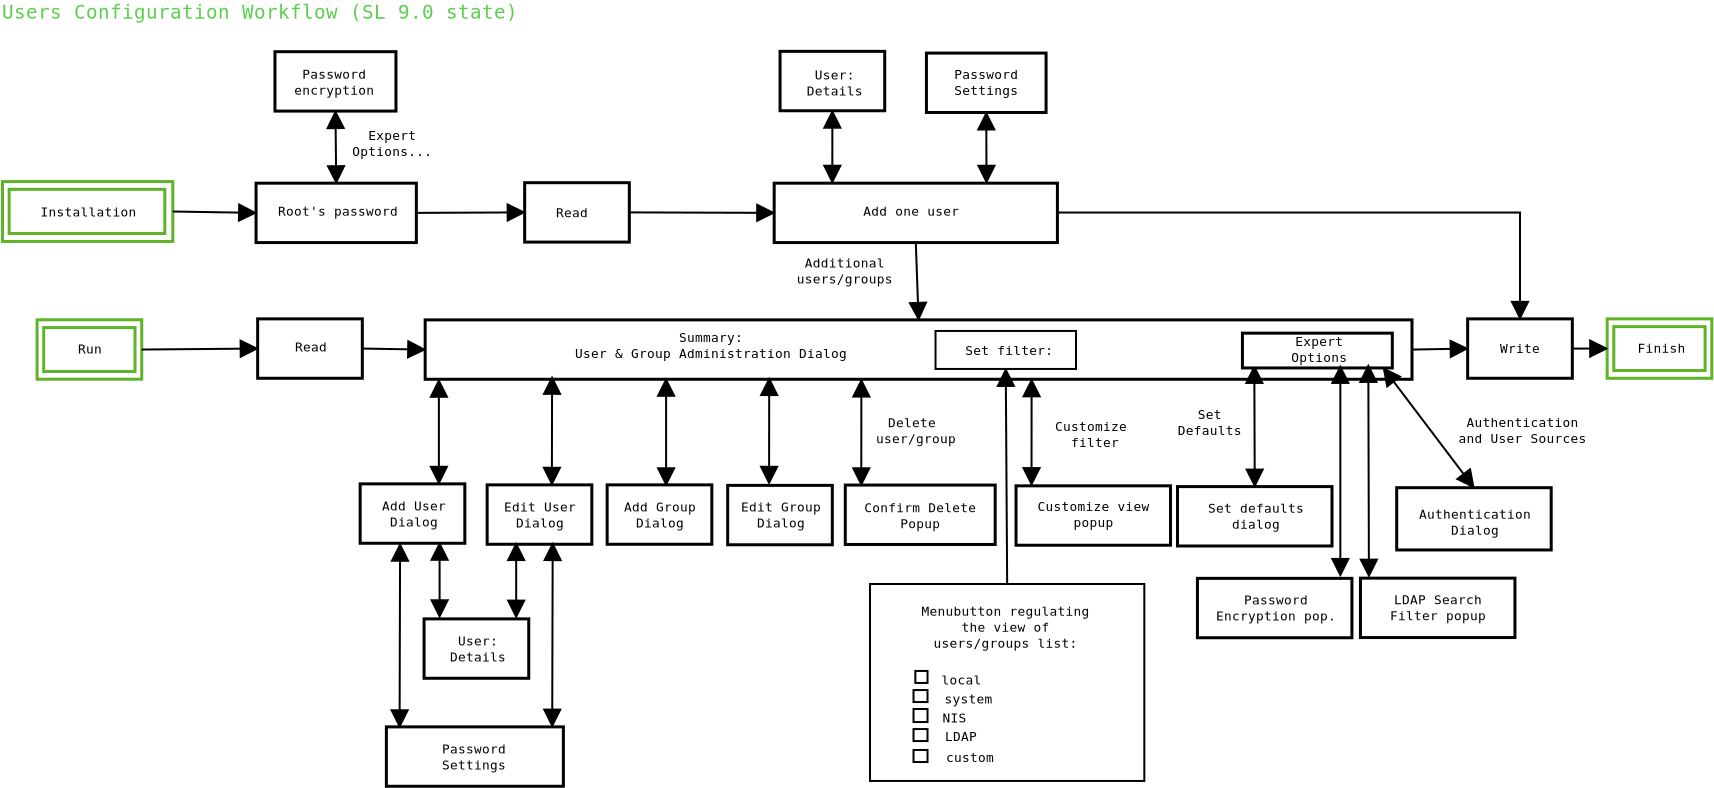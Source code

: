 <?xml version="1.0" encoding="UTF-8"?>
<dia:diagram xmlns:dia="http://www.lysator.liu.se/~alla/dia/">
  <dia:layer name="Background" visible="true">
    <dia:object type="Standard - Text" version="0" id="O0">
      <dia:attribute name="obj_pos">
        <dia:point val="55.325,8.169"/>
      </dia:attribute>
      <dia:attribute name="obj_bb">
        <dia:rectangle val="55.325,7.573;55.325,8.373"/>
      </dia:attribute>
      <dia:attribute name="text">
        <dia:composite type="text">
          <dia:attribute name="string">
            <dia:string>##</dia:string>
          </dia:attribute>
          <dia:attribute name="font">
            <dia:font name="Courier"/>
          </dia:attribute>
          <dia:attribute name="height">
            <dia:real val="0.8"/>
          </dia:attribute>
          <dia:attribute name="pos">
            <dia:point val="55.325,8.169"/>
          </dia:attribute>
          <dia:attribute name="color">
            <dia:color val="#000000"/>
          </dia:attribute>
          <dia:attribute name="alignment">
            <dia:enum val="1"/>
          </dia:attribute>
        </dia:composite>
      </dia:attribute>
    </dia:object>
    <dia:group>
      <dia:group>
        <dia:object type="Standard - Box" version="0" id="O1">
          <dia:attribute name="obj_pos">
            <dia:point val="31.092,-14.469"/>
          </dia:attribute>
          <dia:attribute name="obj_bb">
            <dia:rectangle val="31.017,-14.543;39.682,-11.399"/>
          </dia:attribute>
          <dia:attribute name="elem_corner">
            <dia:point val="31.092,-14.469"/>
          </dia:attribute>
          <dia:attribute name="elem_width">
            <dia:real val="8.515"/>
          </dia:attribute>
          <dia:attribute name="elem_height">
            <dia:real val="2.995"/>
          </dia:attribute>
          <dia:attribute name="border_width">
            <dia:real val="0.15"/>
          </dia:attribute>
          <dia:attribute name="border_color">
            <dia:color val="#5eb327"/>
          </dia:attribute>
          <dia:attribute name="show_background">
            <dia:boolean val="true"/>
          </dia:attribute>
        </dia:object>
        <dia:object type="Standard - Box" version="0" id="O2">
          <dia:attribute name="obj_pos">
            <dia:point val="31.424,-14.08"/>
          </dia:attribute>
          <dia:attribute name="obj_bb">
            <dia:rectangle val="31.349,-14.155;39.282,-11.799"/>
          </dia:attribute>
          <dia:attribute name="elem_corner">
            <dia:point val="31.424,-14.08"/>
          </dia:attribute>
          <dia:attribute name="elem_width">
            <dia:real val="7.783"/>
          </dia:attribute>
          <dia:attribute name="elem_height">
            <dia:real val="2.207"/>
          </dia:attribute>
          <dia:attribute name="border_width">
            <dia:real val="0.15"/>
          </dia:attribute>
          <dia:attribute name="border_color">
            <dia:color val="#5eb327"/>
          </dia:attribute>
          <dia:attribute name="show_background">
            <dia:boolean val="true"/>
          </dia:attribute>
        </dia:object>
      </dia:group>
      <dia:object type="Standard - Text" version="0" id="O3">
        <dia:attribute name="obj_pos">
          <dia:point val="35.307,-12.723"/>
        </dia:attribute>
        <dia:attribute name="obj_bb">
          <dia:rectangle val="32.143,-13.32;38.471,-12.52"/>
        </dia:attribute>
        <dia:attribute name="text">
          <dia:composite type="text">
            <dia:attribute name="string">
              <dia:string>#Installation#</dia:string>
            </dia:attribute>
            <dia:attribute name="font">
              <dia:font name="Courier"/>
            </dia:attribute>
            <dia:attribute name="height">
              <dia:real val="0.8"/>
            </dia:attribute>
            <dia:attribute name="pos">
              <dia:point val="35.307,-12.723"/>
            </dia:attribute>
            <dia:attribute name="color">
              <dia:color val="#000000"/>
            </dia:attribute>
            <dia:attribute name="alignment">
              <dia:enum val="1"/>
            </dia:attribute>
          </dia:composite>
        </dia:attribute>
      </dia:object>
    </dia:group>
    <dia:group>
      <dia:group>
        <dia:object type="Standard - Box" version="0" id="O4">
          <dia:attribute name="obj_pos">
            <dia:point val="32.821,-7.556"/>
          </dia:attribute>
          <dia:attribute name="obj_bb">
            <dia:rectangle val="32.746,-7.631;38.129,-4.51"/>
          </dia:attribute>
          <dia:attribute name="elem_corner">
            <dia:point val="32.821,-7.556"/>
          </dia:attribute>
          <dia:attribute name="elem_width">
            <dia:real val="5.233"/>
          </dia:attribute>
          <dia:attribute name="elem_height">
            <dia:real val="2.97"/>
          </dia:attribute>
          <dia:attribute name="border_width">
            <dia:real val="0.15"/>
          </dia:attribute>
          <dia:attribute name="border_color">
            <dia:color val="#5eb327"/>
          </dia:attribute>
          <dia:attribute name="show_background">
            <dia:boolean val="true"/>
          </dia:attribute>
        </dia:object>
        <dia:object type="Standard - Box" version="0" id="O5">
          <dia:attribute name="obj_pos">
            <dia:point val="33.153,-7.167"/>
          </dia:attribute>
          <dia:attribute name="obj_bb">
            <dia:rectangle val="33.078,-7.242;37.793,-4.897"/>
          </dia:attribute>
          <dia:attribute name="elem_corner">
            <dia:point val="33.153,-7.167"/>
          </dia:attribute>
          <dia:attribute name="elem_width">
            <dia:real val="4.565"/>
          </dia:attribute>
          <dia:attribute name="elem_height">
            <dia:real val="2.195"/>
          </dia:attribute>
          <dia:attribute name="border_width">
            <dia:real val="0.15"/>
          </dia:attribute>
          <dia:attribute name="border_color">
            <dia:color val="#5eb327"/>
          </dia:attribute>
          <dia:attribute name="show_background">
            <dia:boolean val="true"/>
          </dia:attribute>
        </dia:object>
      </dia:group>
      <dia:object type="Standard - Text" version="0" id="O6">
        <dia:attribute name="obj_pos">
          <dia:point val="35.468,-5.872"/>
        </dia:attribute>
        <dia:attribute name="obj_bb">
          <dia:rectangle val="34.693,-6.469;36.242,-5.669"/>
        </dia:attribute>
        <dia:attribute name="text">
          <dia:composite type="text">
            <dia:attribute name="string">
              <dia:string>#Run#</dia:string>
            </dia:attribute>
            <dia:attribute name="font">
              <dia:font name="Courier"/>
            </dia:attribute>
            <dia:attribute name="height">
              <dia:real val="0.8"/>
            </dia:attribute>
            <dia:attribute name="pos">
              <dia:point val="35.468,-5.872"/>
            </dia:attribute>
            <dia:attribute name="color">
              <dia:color val="#000000"/>
            </dia:attribute>
            <dia:attribute name="alignment">
              <dia:enum val="1"/>
            </dia:attribute>
          </dia:composite>
        </dia:attribute>
      </dia:object>
    </dia:group>
    <dia:group>
      <dia:group>
        <dia:object type="Standard - Box" version="0" id="O7">
          <dia:attribute name="obj_pos">
            <dia:point val="111.325,-7.603"/>
          </dia:attribute>
          <dia:attribute name="obj_bb">
            <dia:rectangle val="111.25,-7.678;116.633,-4.558"/>
          </dia:attribute>
          <dia:attribute name="elem_corner">
            <dia:point val="111.325,-7.603"/>
          </dia:attribute>
          <dia:attribute name="elem_width">
            <dia:real val="5.233"/>
          </dia:attribute>
          <dia:attribute name="elem_height">
            <dia:real val="2.97"/>
          </dia:attribute>
          <dia:attribute name="border_width">
            <dia:real val="0.15"/>
          </dia:attribute>
          <dia:attribute name="border_color">
            <dia:color val="#5eb327"/>
          </dia:attribute>
          <dia:attribute name="show_background">
            <dia:boolean val="true"/>
          </dia:attribute>
        </dia:object>
        <dia:object type="Standard - Box" version="0" id="O8">
          <dia:attribute name="obj_pos">
            <dia:point val="111.657,-7.215"/>
          </dia:attribute>
          <dia:attribute name="obj_bb">
            <dia:rectangle val="111.582,-7.29;116.297,-4.945"/>
          </dia:attribute>
          <dia:attribute name="elem_corner">
            <dia:point val="111.657,-7.215"/>
          </dia:attribute>
          <dia:attribute name="elem_width">
            <dia:real val="4.565"/>
          </dia:attribute>
          <dia:attribute name="elem_height">
            <dia:real val="2.195"/>
          </dia:attribute>
          <dia:attribute name="border_width">
            <dia:real val="0.15"/>
          </dia:attribute>
          <dia:attribute name="border_color">
            <dia:color val="#5eb327"/>
          </dia:attribute>
          <dia:attribute name="show_background">
            <dia:boolean val="true"/>
          </dia:attribute>
        </dia:object>
      </dia:group>
      <dia:object type="Standard - Text" version="0" id="O9">
        <dia:attribute name="obj_pos">
          <dia:point val="114.04,-5.908"/>
        </dia:attribute>
        <dia:attribute name="obj_bb">
          <dia:rectangle val="112.465,-6.504;115.615,-5.704"/>
        </dia:attribute>
        <dia:attribute name="text">
          <dia:composite type="text">
            <dia:attribute name="string">
              <dia:string>#Finish#</dia:string>
            </dia:attribute>
            <dia:attribute name="font">
              <dia:font name="Courier"/>
            </dia:attribute>
            <dia:attribute name="height">
              <dia:real val="0.8"/>
            </dia:attribute>
            <dia:attribute name="pos">
              <dia:point val="114.04,-5.908"/>
            </dia:attribute>
            <dia:attribute name="color">
              <dia:color val="#000000"/>
            </dia:attribute>
            <dia:attribute name="alignment">
              <dia:enum val="1"/>
            </dia:attribute>
          </dia:composite>
        </dia:attribute>
      </dia:object>
    </dia:group>
    <dia:object type="Standard - Box" version="0" id="O10">
      <dia:attribute name="obj_pos">
        <dia:point val="43.85,-7.603"/>
      </dia:attribute>
      <dia:attribute name="obj_bb">
        <dia:rectangle val="43.775,-7.678;49.159,-4.558"/>
      </dia:attribute>
      <dia:attribute name="elem_corner">
        <dia:point val="43.85,-7.603"/>
      </dia:attribute>
      <dia:attribute name="elem_width">
        <dia:real val="5.233"/>
      </dia:attribute>
      <dia:attribute name="elem_height">
        <dia:real val="2.97"/>
      </dia:attribute>
      <dia:attribute name="border_width">
        <dia:real val="0.15"/>
      </dia:attribute>
      <dia:attribute name="border_color">
        <dia:color val="#010100"/>
      </dia:attribute>
      <dia:attribute name="show_background">
        <dia:boolean val="true"/>
      </dia:attribute>
    </dia:object>
    <dia:object type="Standard - Text" version="0" id="O11">
      <dia:attribute name="obj_pos">
        <dia:point val="46.522,-5.97"/>
      </dia:attribute>
      <dia:attribute name="obj_bb">
        <dia:rectangle val="45.475,-6.566;47.57,-5.766"/>
      </dia:attribute>
      <dia:attribute name="text">
        <dia:composite type="text">
          <dia:attribute name="string">
            <dia:string>#Read#</dia:string>
          </dia:attribute>
          <dia:attribute name="font">
            <dia:font name="Courier"/>
          </dia:attribute>
          <dia:attribute name="height">
            <dia:real val="0.8"/>
          </dia:attribute>
          <dia:attribute name="pos">
            <dia:point val="46.522,-5.97"/>
          </dia:attribute>
          <dia:attribute name="color">
            <dia:color val="#000000"/>
          </dia:attribute>
          <dia:attribute name="alignment">
            <dia:enum val="1"/>
          </dia:attribute>
        </dia:composite>
      </dia:attribute>
    </dia:object>
    <dia:object type="Standard - Box" version="0" id="O12">
      <dia:attribute name="obj_pos">
        <dia:point val="52.225,-7.553"/>
      </dia:attribute>
      <dia:attribute name="obj_bb">
        <dia:rectangle val="52.15,-7.628;101.642,-4.508"/>
      </dia:attribute>
      <dia:attribute name="elem_corner">
        <dia:point val="52.225,-7.553"/>
      </dia:attribute>
      <dia:attribute name="elem_width">
        <dia:real val="49.342"/>
      </dia:attribute>
      <dia:attribute name="elem_height">
        <dia:real val="2.97"/>
      </dia:attribute>
      <dia:attribute name="border_width">
        <dia:real val="0.15"/>
      </dia:attribute>
      <dia:attribute name="border_color">
        <dia:color val="#010100"/>
      </dia:attribute>
      <dia:attribute name="show_background">
        <dia:boolean val="true"/>
      </dia:attribute>
    </dia:object>
    <dia:object type="Standard - Text" version="0" id="O13">
      <dia:attribute name="obj_pos">
        <dia:point val="66.517,-6.447"/>
      </dia:attribute>
      <dia:attribute name="obj_bb">
        <dia:rectangle val="57.418,-7.093;75.666,-5.343"/>
      </dia:attribute>
      <dia:attribute name="text">
        <dia:composite type="text">
          <dia:attribute name="string">
            <dia:string>#Summary:
User &amp; Group Administration Dialog#</dia:string>
          </dia:attribute>
          <dia:attribute name="font">
            <dia:font name="Courier"/>
          </dia:attribute>
          <dia:attribute name="height">
            <dia:real val="0.8"/>
          </dia:attribute>
          <dia:attribute name="pos">
            <dia:point val="66.517,-6.447"/>
          </dia:attribute>
          <dia:attribute name="color">
            <dia:color val="#000000"/>
          </dia:attribute>
          <dia:attribute name="alignment">
            <dia:enum val="1"/>
          </dia:attribute>
        </dia:composite>
      </dia:attribute>
    </dia:object>
    <dia:object type="Standard - Box" version="0" id="O14">
      <dia:attribute name="obj_pos">
        <dia:point val="48.975,0.647"/>
      </dia:attribute>
      <dia:attribute name="obj_bb">
        <dia:rectangle val="48.9,0.572;54.283,3.692"/>
      </dia:attribute>
      <dia:attribute name="elem_corner">
        <dia:point val="48.975,0.647"/>
      </dia:attribute>
      <dia:attribute name="elem_width">
        <dia:real val="5.233"/>
      </dia:attribute>
      <dia:attribute name="elem_height">
        <dia:real val="2.97"/>
      </dia:attribute>
      <dia:attribute name="border_width">
        <dia:real val="0.15"/>
      </dia:attribute>
      <dia:attribute name="border_color">
        <dia:color val="#010100"/>
      </dia:attribute>
      <dia:attribute name="show_background">
        <dia:boolean val="true"/>
      </dia:attribute>
    </dia:object>
    <dia:object type="Standard - Text" version="0" id="O15">
      <dia:attribute name="obj_pos">
        <dia:point val="51.672,1.98"/>
      </dia:attribute>
      <dia:attribute name="obj_bb">
        <dia:rectangle val="49.542,1.384;53.802,2.984"/>
      </dia:attribute>
      <dia:attribute name="text">
        <dia:composite type="text">
          <dia:attribute name="string">
            <dia:string>#Add User
Dialog#</dia:string>
          </dia:attribute>
          <dia:attribute name="font">
            <dia:font name="Courier"/>
          </dia:attribute>
          <dia:attribute name="height">
            <dia:real val="0.8"/>
          </dia:attribute>
          <dia:attribute name="pos">
            <dia:point val="51.672,1.98"/>
          </dia:attribute>
          <dia:attribute name="color">
            <dia:color val="#000000"/>
          </dia:attribute>
          <dia:attribute name="alignment">
            <dia:enum val="1"/>
          </dia:attribute>
        </dia:composite>
      </dia:attribute>
    </dia:object>
    <dia:object type="Standard - Box" version="0" id="O16">
      <dia:attribute name="obj_pos">
        <dia:point val="55.325,0.697"/>
      </dia:attribute>
      <dia:attribute name="obj_bb">
        <dia:rectangle val="55.25,0.622;60.633,3.742"/>
      </dia:attribute>
      <dia:attribute name="elem_corner">
        <dia:point val="55.325,0.697"/>
      </dia:attribute>
      <dia:attribute name="elem_width">
        <dia:real val="5.233"/>
      </dia:attribute>
      <dia:attribute name="elem_height">
        <dia:real val="2.97"/>
      </dia:attribute>
      <dia:attribute name="border_width">
        <dia:real val="0.15"/>
      </dia:attribute>
      <dia:attribute name="border_color">
        <dia:color val="#010100"/>
      </dia:attribute>
      <dia:attribute name="show_background">
        <dia:boolean val="true"/>
      </dia:attribute>
    </dia:object>
    <dia:object type="Standard - Text" version="0" id="O17">
      <dia:attribute name="obj_pos">
        <dia:point val="57.972,2.03"/>
      </dia:attribute>
      <dia:attribute name="obj_bb">
        <dia:rectangle val="55.592,1.434;60.352,3.034"/>
      </dia:attribute>
      <dia:attribute name="text">
        <dia:composite type="text">
          <dia:attribute name="string">
            <dia:string>#Edit User
Dialog#</dia:string>
          </dia:attribute>
          <dia:attribute name="font">
            <dia:font name="Courier"/>
          </dia:attribute>
          <dia:attribute name="height">
            <dia:real val="0.8"/>
          </dia:attribute>
          <dia:attribute name="pos">
            <dia:point val="57.972,2.03"/>
          </dia:attribute>
          <dia:attribute name="color">
            <dia:color val="#000000"/>
          </dia:attribute>
          <dia:attribute name="alignment">
            <dia:enum val="1"/>
          </dia:attribute>
        </dia:composite>
      </dia:attribute>
    </dia:object>
    <dia:object type="Standard - Box" version="0" id="O18">
      <dia:attribute name="obj_pos">
        <dia:point val="67.35,0.722"/>
      </dia:attribute>
      <dia:attribute name="obj_bb">
        <dia:rectangle val="67.275,0.647;72.658,3.767"/>
      </dia:attribute>
      <dia:attribute name="elem_corner">
        <dia:point val="67.35,0.722"/>
      </dia:attribute>
      <dia:attribute name="elem_width">
        <dia:real val="5.233"/>
      </dia:attribute>
      <dia:attribute name="elem_height">
        <dia:real val="2.97"/>
      </dia:attribute>
      <dia:attribute name="border_width">
        <dia:real val="0.15"/>
      </dia:attribute>
      <dia:attribute name="border_color">
        <dia:color val="#010100"/>
      </dia:attribute>
      <dia:attribute name="show_background">
        <dia:boolean val="true"/>
      </dia:attribute>
    </dia:object>
    <dia:object type="Standard - Text" version="0" id="O19">
      <dia:attribute name="obj_pos">
        <dia:point val="70.022,2.03"/>
      </dia:attribute>
      <dia:attribute name="obj_bb">
        <dia:rectangle val="67.386,1.434;72.658,3.034"/>
      </dia:attribute>
      <dia:attribute name="text">
        <dia:composite type="text">
          <dia:attribute name="string">
            <dia:string>#Edit Group
Dialog#</dia:string>
          </dia:attribute>
          <dia:attribute name="font">
            <dia:font name="Courier"/>
          </dia:attribute>
          <dia:attribute name="height">
            <dia:real val="0.8"/>
          </dia:attribute>
          <dia:attribute name="pos">
            <dia:point val="70.022,2.03"/>
          </dia:attribute>
          <dia:attribute name="color">
            <dia:color val="#000000"/>
          </dia:attribute>
          <dia:attribute name="alignment">
            <dia:enum val="1"/>
          </dia:attribute>
        </dia:composite>
      </dia:attribute>
    </dia:object>
    <dia:object type="Standard - Box" version="0" id="O20">
      <dia:attribute name="obj_pos">
        <dia:point val="61.325,0.697"/>
      </dia:attribute>
      <dia:attribute name="obj_bb">
        <dia:rectangle val="61.25,0.622;66.633,3.742"/>
      </dia:attribute>
      <dia:attribute name="elem_corner">
        <dia:point val="61.325,0.697"/>
      </dia:attribute>
      <dia:attribute name="elem_width">
        <dia:real val="5.233"/>
      </dia:attribute>
      <dia:attribute name="elem_height">
        <dia:real val="2.97"/>
      </dia:attribute>
      <dia:attribute name="border_width">
        <dia:real val="0.15"/>
      </dia:attribute>
      <dia:attribute name="border_color">
        <dia:color val="#010100"/>
      </dia:attribute>
      <dia:attribute name="show_background">
        <dia:boolean val="true"/>
      </dia:attribute>
    </dia:object>
    <dia:object type="Standard - Text" version="0" id="O21">
      <dia:attribute name="obj_pos">
        <dia:point val="63.972,2.03"/>
      </dia:attribute>
      <dia:attribute name="obj_bb">
        <dia:rectangle val="61.587,1.434;66.357,3.034"/>
      </dia:attribute>
      <dia:attribute name="text">
        <dia:composite type="text">
          <dia:attribute name="string">
            <dia:string>#Add Group
Dialog#</dia:string>
          </dia:attribute>
          <dia:attribute name="font">
            <dia:font name="Courier"/>
          </dia:attribute>
          <dia:attribute name="height">
            <dia:real val="0.8"/>
          </dia:attribute>
          <dia:attribute name="pos">
            <dia:point val="63.972,2.03"/>
          </dia:attribute>
          <dia:attribute name="color">
            <dia:color val="#000000"/>
          </dia:attribute>
          <dia:attribute name="alignment">
            <dia:enum val="1"/>
          </dia:attribute>
        </dia:composite>
      </dia:attribute>
    </dia:object>
    <dia:object type="Standard - Box" version="0" id="O22">
      <dia:attribute name="obj_pos">
        <dia:point val="52.171,7.397"/>
      </dia:attribute>
      <dia:attribute name="obj_bb">
        <dia:rectangle val="52.096,7.322;57.479,10.442"/>
      </dia:attribute>
      <dia:attribute name="elem_corner">
        <dia:point val="52.171,7.397"/>
      </dia:attribute>
      <dia:attribute name="elem_width">
        <dia:real val="5.233"/>
      </dia:attribute>
      <dia:attribute name="elem_height">
        <dia:real val="2.97"/>
      </dia:attribute>
      <dia:attribute name="border_width">
        <dia:real val="0.15"/>
      </dia:attribute>
      <dia:attribute name="border_color">
        <dia:color val="#010100"/>
      </dia:attribute>
      <dia:attribute name="show_background">
        <dia:boolean val="true"/>
      </dia:attribute>
    </dia:object>
    <dia:object type="Standard - Text" version="0" id="O23">
      <dia:attribute name="obj_pos">
        <dia:point val="54.868,8.73"/>
      </dia:attribute>
      <dia:attribute name="obj_bb">
        <dia:rectangle val="53.051,8.134;56.685,9.734"/>
      </dia:attribute>
      <dia:attribute name="text">
        <dia:composite type="text">
          <dia:attribute name="string">
            <dia:string>#User:
Details#</dia:string>
          </dia:attribute>
          <dia:attribute name="font">
            <dia:font name="Courier"/>
          </dia:attribute>
          <dia:attribute name="height">
            <dia:real val="0.8"/>
          </dia:attribute>
          <dia:attribute name="pos">
            <dia:point val="54.868,8.73"/>
          </dia:attribute>
          <dia:attribute name="color">
            <dia:color val="#000000"/>
          </dia:attribute>
          <dia:attribute name="alignment">
            <dia:enum val="1"/>
          </dia:attribute>
        </dia:composite>
      </dia:attribute>
    </dia:object>
    <dia:object type="Standard - Box" version="0" id="O24">
      <dia:attribute name="obj_pos">
        <dia:point val="50.286,12.797"/>
      </dia:attribute>
      <dia:attribute name="obj_bb">
        <dia:rectangle val="50.211,12.722;59.211,15.842"/>
      </dia:attribute>
      <dia:attribute name="elem_corner">
        <dia:point val="50.286,12.797"/>
      </dia:attribute>
      <dia:attribute name="elem_width">
        <dia:real val="8.85"/>
      </dia:attribute>
      <dia:attribute name="elem_height">
        <dia:real val="2.97"/>
      </dia:attribute>
      <dia:attribute name="border_width">
        <dia:real val="0.15"/>
      </dia:attribute>
      <dia:attribute name="border_color">
        <dia:color val="#010100"/>
      </dia:attribute>
      <dia:attribute name="show_background">
        <dia:boolean val="true"/>
      </dia:attribute>
    </dia:object>
    <dia:object type="Standard - Text" version="0" id="O25">
      <dia:attribute name="obj_pos">
        <dia:point val="54.668,14.13"/>
      </dia:attribute>
      <dia:attribute name="obj_bb">
        <dia:rectangle val="52.556,13.534;56.78,15.134"/>
      </dia:attribute>
      <dia:attribute name="text">
        <dia:composite type="text">
          <dia:attribute name="string">
            <dia:string>#Password
Settings#</dia:string>
          </dia:attribute>
          <dia:attribute name="font">
            <dia:font name="Courier"/>
          </dia:attribute>
          <dia:attribute name="height">
            <dia:real val="0.8"/>
          </dia:attribute>
          <dia:attribute name="pos">
            <dia:point val="54.668,14.13"/>
          </dia:attribute>
          <dia:attribute name="color">
            <dia:color val="#000000"/>
          </dia:attribute>
          <dia:attribute name="alignment">
            <dia:enum val="1"/>
          </dia:attribute>
        </dia:composite>
      </dia:attribute>
    </dia:object>
    <dia:object type="Standard - Line" version="0" id="O26">
      <dia:attribute name="obj_pos">
        <dia:point val="52.911,-4.558"/>
      </dia:attribute>
      <dia:attribute name="obj_bb">
        <dia:rectangle val="52.111,-4.608;53.711,0.692"/>
      </dia:attribute>
      <dia:attribute name="conn_endpoints">
        <dia:point val="52.911,-4.558"/>
        <dia:point val="52.911,0.642"/>
      </dia:attribute>
      <dia:attribute name="numcp">
        <dia:int val="1"/>
      </dia:attribute>
      <dia:attribute name="start_arrow">
        <dia:enum val="3"/>
      </dia:attribute>
      <dia:attribute name="start_arrow_length">
        <dia:real val="0.8"/>
      </dia:attribute>
      <dia:attribute name="start_arrow_width">
        <dia:real val="0.8"/>
      </dia:attribute>
      <dia:attribute name="end_arrow">
        <dia:enum val="3"/>
      </dia:attribute>
      <dia:attribute name="end_arrow_length">
        <dia:real val="0.8"/>
      </dia:attribute>
      <dia:attribute name="end_arrow_width">
        <dia:real val="0.8"/>
      </dia:attribute>
    </dia:object>
    <dia:object type="Standard - Line" version="0" id="O27">
      <dia:attribute name="obj_pos">
        <dia:point val="58.571,-4.703"/>
      </dia:attribute>
      <dia:attribute name="obj_bb">
        <dia:rectangle val="57.761,-4.754;59.371,0.744"/>
      </dia:attribute>
      <dia:attribute name="conn_endpoints">
        <dia:point val="58.571,-4.703"/>
        <dia:point val="58.561,0.692"/>
      </dia:attribute>
      <dia:attribute name="numcp">
        <dia:int val="1"/>
      </dia:attribute>
      <dia:attribute name="start_arrow">
        <dia:enum val="3"/>
      </dia:attribute>
      <dia:attribute name="start_arrow_length">
        <dia:real val="0.8"/>
      </dia:attribute>
      <dia:attribute name="start_arrow_width">
        <dia:real val="0.8"/>
      </dia:attribute>
      <dia:attribute name="end_arrow">
        <dia:enum val="3"/>
      </dia:attribute>
      <dia:attribute name="end_arrow_length">
        <dia:real val="0.8"/>
      </dia:attribute>
      <dia:attribute name="end_arrow_width">
        <dia:real val="0.8"/>
      </dia:attribute>
    </dia:object>
    <dia:object type="Standard - Line" version="0" id="O28">
      <dia:attribute name="obj_pos">
        <dia:point val="64.272,-4.608"/>
      </dia:attribute>
      <dia:attribute name="obj_bb">
        <dia:rectangle val="63.471,-4.658;65.072,0.767"/>
      </dia:attribute>
      <dia:attribute name="conn_endpoints">
        <dia:point val="64.272,-4.608"/>
        <dia:point val="64.272,0.717"/>
      </dia:attribute>
      <dia:attribute name="numcp">
        <dia:int val="1"/>
      </dia:attribute>
      <dia:attribute name="start_arrow">
        <dia:enum val="3"/>
      </dia:attribute>
      <dia:attribute name="start_arrow_length">
        <dia:real val="0.8"/>
      </dia:attribute>
      <dia:attribute name="start_arrow_width">
        <dia:real val="0.8"/>
      </dia:attribute>
      <dia:attribute name="end_arrow">
        <dia:enum val="3"/>
      </dia:attribute>
      <dia:attribute name="end_arrow_length">
        <dia:real val="0.8"/>
      </dia:attribute>
      <dia:attribute name="end_arrow_width">
        <dia:real val="0.8"/>
      </dia:attribute>
    </dia:object>
    <dia:object type="Standard - Line" version="0" id="O29">
      <dia:attribute name="obj_pos">
        <dia:point val="69.427,-4.643"/>
      </dia:attribute>
      <dia:attribute name="obj_bb">
        <dia:rectangle val="68.621,-4.694;70.227,0.693"/>
      </dia:attribute>
      <dia:attribute name="conn_endpoints">
        <dia:point val="69.427,-4.643"/>
        <dia:point val="69.421,0.642"/>
      </dia:attribute>
      <dia:attribute name="numcp">
        <dia:int val="1"/>
      </dia:attribute>
      <dia:attribute name="start_arrow">
        <dia:enum val="3"/>
      </dia:attribute>
      <dia:attribute name="start_arrow_length">
        <dia:real val="0.8"/>
      </dia:attribute>
      <dia:attribute name="start_arrow_width">
        <dia:real val="0.8"/>
      </dia:attribute>
      <dia:attribute name="end_arrow">
        <dia:enum val="3"/>
      </dia:attribute>
      <dia:attribute name="end_arrow_length">
        <dia:real val="0.8"/>
      </dia:attribute>
      <dia:attribute name="end_arrow_width">
        <dia:real val="0.8"/>
      </dia:attribute>
    </dia:object>
    <dia:object type="Standard - Text" version="0" id="O30">
      <dia:attribute name="obj_pos">
        <dia:point val="76.772,-2.183"/>
      </dia:attribute>
      <dia:attribute name="obj_bb">
        <dia:rectangle val="74.127,-2.779;79.416,-1.179"/>
      </dia:attribute>
      <dia:attribute name="text">
        <dia:composite type="text">
          <dia:attribute name="string">
            <dia:string>#Delete 
user/group#</dia:string>
          </dia:attribute>
          <dia:attribute name="font">
            <dia:font name="Courier"/>
          </dia:attribute>
          <dia:attribute name="height">
            <dia:real val="0.8"/>
          </dia:attribute>
          <dia:attribute name="pos">
            <dia:point val="76.772,-2.183"/>
          </dia:attribute>
          <dia:attribute name="color">
            <dia:color val="#000000"/>
          </dia:attribute>
          <dia:attribute name="alignment">
            <dia:enum val="1"/>
          </dia:attribute>
        </dia:composite>
      </dia:attribute>
    </dia:object>
    <dia:object type="Standard - Line" version="0" id="O31">
      <dia:attribute name="obj_pos">
        <dia:point val="52.947,3.592"/>
      </dia:attribute>
      <dia:attribute name="obj_bb">
        <dia:rectangle val="52.147,3.542;53.746,7.367"/>
      </dia:attribute>
      <dia:attribute name="conn_endpoints">
        <dia:point val="52.947,3.592"/>
        <dia:point val="52.947,7.317"/>
      </dia:attribute>
      <dia:attribute name="numcp">
        <dia:int val="1"/>
      </dia:attribute>
      <dia:attribute name="start_arrow">
        <dia:enum val="3"/>
      </dia:attribute>
      <dia:attribute name="start_arrow_length">
        <dia:real val="0.8"/>
      </dia:attribute>
      <dia:attribute name="start_arrow_width">
        <dia:real val="0.8"/>
      </dia:attribute>
      <dia:attribute name="end_arrow">
        <dia:enum val="3"/>
      </dia:attribute>
      <dia:attribute name="end_arrow_length">
        <dia:real val="0.8"/>
      </dia:attribute>
      <dia:attribute name="end_arrow_width">
        <dia:real val="0.8"/>
      </dia:attribute>
    </dia:object>
    <dia:object type="Standard - Line" version="0" id="O32">
      <dia:attribute name="obj_pos">
        <dia:point val="56.776,3.607"/>
      </dia:attribute>
      <dia:attribute name="obj_bb">
        <dia:rectangle val="55.977,3.557;57.577,7.382"/>
      </dia:attribute>
      <dia:attribute name="conn_endpoints">
        <dia:point val="56.776,3.607"/>
        <dia:point val="56.776,7.332"/>
      </dia:attribute>
      <dia:attribute name="numcp">
        <dia:int val="1"/>
      </dia:attribute>
      <dia:attribute name="start_arrow">
        <dia:enum val="3"/>
      </dia:attribute>
      <dia:attribute name="start_arrow_length">
        <dia:real val="0.8"/>
      </dia:attribute>
      <dia:attribute name="start_arrow_width">
        <dia:real val="0.8"/>
      </dia:attribute>
      <dia:attribute name="end_arrow">
        <dia:enum val="3"/>
      </dia:attribute>
      <dia:attribute name="end_arrow_length">
        <dia:real val="0.8"/>
      </dia:attribute>
      <dia:attribute name="end_arrow_width">
        <dia:real val="0.8"/>
      </dia:attribute>
    </dia:object>
    <dia:object type="Standard - Line" version="0" id="O33">
      <dia:attribute name="obj_pos">
        <dia:point val="50.971,3.642"/>
      </dia:attribute>
      <dia:attribute name="obj_bb">
        <dia:rectangle val="50.146,3.59;51.772,12.869"/>
      </dia:attribute>
      <dia:attribute name="conn_endpoints">
        <dia:point val="50.971,3.642"/>
        <dia:point val="50.947,12.817"/>
      </dia:attribute>
      <dia:attribute name="numcp">
        <dia:int val="1"/>
      </dia:attribute>
      <dia:attribute name="start_arrow">
        <dia:enum val="3"/>
      </dia:attribute>
      <dia:attribute name="start_arrow_length">
        <dia:real val="0.8"/>
      </dia:attribute>
      <dia:attribute name="start_arrow_width">
        <dia:real val="0.8"/>
      </dia:attribute>
      <dia:attribute name="end_arrow">
        <dia:enum val="3"/>
      </dia:attribute>
      <dia:attribute name="end_arrow_length">
        <dia:real val="0.8"/>
      </dia:attribute>
      <dia:attribute name="end_arrow_width">
        <dia:real val="0.8"/>
      </dia:attribute>
    </dia:object>
    <dia:object type="Standard - Line" version="0" id="O34">
      <dia:attribute name="obj_pos">
        <dia:point val="58.602,3.609"/>
      </dia:attribute>
      <dia:attribute name="obj_bb">
        <dia:rectangle val="57.777,3.557;59.402,12.836"/>
      </dia:attribute>
      <dia:attribute name="conn_endpoints">
        <dia:point val="58.602,3.609"/>
        <dia:point val="58.577,12.784"/>
      </dia:attribute>
      <dia:attribute name="numcp">
        <dia:int val="1"/>
      </dia:attribute>
      <dia:attribute name="start_arrow">
        <dia:enum val="3"/>
      </dia:attribute>
      <dia:attribute name="start_arrow_length">
        <dia:real val="0.8"/>
      </dia:attribute>
      <dia:attribute name="start_arrow_width">
        <dia:real val="0.8"/>
      </dia:attribute>
      <dia:attribute name="end_arrow">
        <dia:enum val="3"/>
      </dia:attribute>
      <dia:attribute name="end_arrow_length">
        <dia:real val="0.8"/>
      </dia:attribute>
      <dia:attribute name="end_arrow_width">
        <dia:real val="0.8"/>
      </dia:attribute>
    </dia:object>
    <dia:object type="Standard - Line" version="0" id="O35">
      <dia:attribute name="obj_pos">
        <dia:point val="49.084,-6.118"/>
      </dia:attribute>
      <dia:attribute name="obj_bb">
        <dia:rectangle val="49.033,-6.868;52.288,-5.267"/>
      </dia:attribute>
      <dia:attribute name="conn_endpoints">
        <dia:point val="49.084,-6.118"/>
        <dia:point val="52.225,-6.068"/>
      </dia:attribute>
      <dia:attribute name="numcp">
        <dia:int val="1"/>
      </dia:attribute>
      <dia:attribute name="end_arrow">
        <dia:enum val="3"/>
      </dia:attribute>
      <dia:attribute name="end_arrow_length">
        <dia:real val="0.8"/>
      </dia:attribute>
      <dia:attribute name="end_arrow_width">
        <dia:real val="0.8"/>
      </dia:attribute>
      <dia:connections>
        <dia:connection handle="0" to="O10" connection="4"/>
        <dia:connection handle="1" to="O12" connection="3"/>
      </dia:connections>
    </dia:object>
    <dia:object type="Standard - Line" version="0" id="O36">
      <dia:attribute name="obj_pos">
        <dia:point val="101.567,-6.068"/>
      </dia:attribute>
      <dia:attribute name="obj_bb">
        <dia:rectangle val="101.516,-6.918;104.414,-5.317"/>
      </dia:attribute>
      <dia:attribute name="conn_endpoints">
        <dia:point val="101.567,-6.068"/>
        <dia:point val="104.35,-6.118"/>
      </dia:attribute>
      <dia:attribute name="numcp">
        <dia:int val="1"/>
      </dia:attribute>
      <dia:attribute name="end_arrow">
        <dia:enum val="3"/>
      </dia:attribute>
      <dia:attribute name="end_arrow_length">
        <dia:real val="0.8"/>
      </dia:attribute>
      <dia:attribute name="end_arrow_width">
        <dia:real val="0.8"/>
      </dia:attribute>
      <dia:connections>
        <dia:connection handle="0" to="O12" connection="4"/>
        <dia:connection handle="1" to="O39" connection="3"/>
      </dia:connections>
    </dia:object>
    <dia:object type="Standard - Line" version="0" id="O37">
      <dia:attribute name="obj_pos">
        <dia:point val="38.054,-6.07"/>
      </dia:attribute>
      <dia:attribute name="obj_bb">
        <dia:rectangle val="38.004,-6.918;43.907,-5.317"/>
      </dia:attribute>
      <dia:attribute name="conn_endpoints">
        <dia:point val="38.054,-6.07"/>
        <dia:point val="43.85,-6.118"/>
      </dia:attribute>
      <dia:attribute name="numcp">
        <dia:int val="1"/>
      </dia:attribute>
      <dia:attribute name="end_arrow">
        <dia:enum val="3"/>
      </dia:attribute>
      <dia:attribute name="end_arrow_length">
        <dia:real val="0.8"/>
      </dia:attribute>
      <dia:attribute name="end_arrow_width">
        <dia:real val="0.8"/>
      </dia:attribute>
      <dia:connections>
        <dia:connection handle="0" to="O4" connection="4"/>
        <dia:connection handle="1" to="O10" connection="3"/>
      </dia:connections>
    </dia:object>
    <dia:object type="Standard - Line" version="0" id="O38">
      <dia:attribute name="obj_pos">
        <dia:point val="109.584,-6.118"/>
      </dia:attribute>
      <dia:attribute name="obj_bb">
        <dia:rectangle val="109.534,-6.918;111.375,-5.318"/>
      </dia:attribute>
      <dia:attribute name="conn_endpoints">
        <dia:point val="109.584,-6.118"/>
        <dia:point val="111.325,-6.118"/>
      </dia:attribute>
      <dia:attribute name="numcp">
        <dia:int val="1"/>
      </dia:attribute>
      <dia:attribute name="end_arrow">
        <dia:enum val="3"/>
      </dia:attribute>
      <dia:attribute name="end_arrow_length">
        <dia:real val="0.8"/>
      </dia:attribute>
      <dia:attribute name="end_arrow_width">
        <dia:real val="0.8"/>
      </dia:attribute>
      <dia:connections>
        <dia:connection handle="0" to="O39" connection="4"/>
        <dia:connection handle="1" to="O7" connection="3"/>
      </dia:connections>
    </dia:object>
    <dia:group>
      <dia:object type="Standard - Box" version="0" id="O39">
        <dia:attribute name="obj_pos">
          <dia:point val="104.35,-7.603"/>
        </dia:attribute>
        <dia:attribute name="obj_bb">
          <dia:rectangle val="104.275,-7.678;109.658,-4.558"/>
        </dia:attribute>
        <dia:attribute name="elem_corner">
          <dia:point val="104.35,-7.603"/>
        </dia:attribute>
        <dia:attribute name="elem_width">
          <dia:real val="5.233"/>
        </dia:attribute>
        <dia:attribute name="elem_height">
          <dia:real val="2.97"/>
        </dia:attribute>
        <dia:attribute name="border_width">
          <dia:real val="0.15"/>
        </dia:attribute>
        <dia:attribute name="border_color">
          <dia:color val="#010100"/>
        </dia:attribute>
        <dia:attribute name="show_background">
          <dia:boolean val="true"/>
        </dia:attribute>
      </dia:object>
      <dia:object type="Standard - Text" version="0" id="O40">
        <dia:attribute name="obj_pos">
          <dia:point val="106.972,-5.895"/>
        </dia:attribute>
        <dia:attribute name="obj_bb">
          <dia:rectangle val="105.648,-6.491;108.296,-5.691"/>
        </dia:attribute>
        <dia:attribute name="text">
          <dia:composite type="text">
            <dia:attribute name="string">
              <dia:string>#Write#</dia:string>
            </dia:attribute>
            <dia:attribute name="font">
              <dia:font name="Courier"/>
            </dia:attribute>
            <dia:attribute name="height">
              <dia:real val="0.8"/>
            </dia:attribute>
            <dia:attribute name="pos">
              <dia:point val="106.972,-5.895"/>
            </dia:attribute>
            <dia:attribute name="color">
              <dia:color val="#000000"/>
            </dia:attribute>
            <dia:attribute name="alignment">
              <dia:enum val="1"/>
            </dia:attribute>
          </dia:composite>
        </dia:attribute>
      </dia:object>
    </dia:group>
    <dia:object type="Standard - Box" version="0" id="O41">
      <dia:attribute name="obj_pos">
        <dia:point val="73.231,0.707"/>
      </dia:attribute>
      <dia:attribute name="obj_bb">
        <dia:rectangle val="73.156,0.632;80.8,3.752"/>
      </dia:attribute>
      <dia:attribute name="elem_corner">
        <dia:point val="73.231,0.707"/>
      </dia:attribute>
      <dia:attribute name="elem_width">
        <dia:real val="7.495"/>
      </dia:attribute>
      <dia:attribute name="elem_height">
        <dia:real val="2.97"/>
      </dia:attribute>
      <dia:attribute name="border_width">
        <dia:real val="0.15"/>
      </dia:attribute>
      <dia:attribute name="border_color">
        <dia:color val="#010100"/>
      </dia:attribute>
      <dia:attribute name="show_background">
        <dia:boolean val="true"/>
      </dia:attribute>
    </dia:object>
    <dia:object type="Standard - Text" version="0" id="O42">
      <dia:attribute name="obj_pos">
        <dia:point val="76.978,2.065"/>
      </dia:attribute>
      <dia:attribute name="obj_bb">
        <dia:rectangle val="73.264,1.469;80.691,3.069"/>
      </dia:attribute>
      <dia:attribute name="text">
        <dia:composite type="text">
          <dia:attribute name="string">
            <dia:string>#Confirm Delete
Popup#</dia:string>
          </dia:attribute>
          <dia:attribute name="font">
            <dia:font name="Courier"/>
          </dia:attribute>
          <dia:attribute name="height">
            <dia:real val="0.8"/>
          </dia:attribute>
          <dia:attribute name="pos">
            <dia:point val="76.978,2.065"/>
          </dia:attribute>
          <dia:attribute name="color">
            <dia:color val="#000000"/>
          </dia:attribute>
          <dia:attribute name="alignment">
            <dia:enum val="1"/>
          </dia:attribute>
        </dia:composite>
      </dia:attribute>
    </dia:object>
    <dia:object type="Standard - Line" version="0" id="O43">
      <dia:attribute name="obj_pos">
        <dia:point val="74.036,-4.567"/>
      </dia:attribute>
      <dia:attribute name="obj_bb">
        <dia:rectangle val="73.231,-4.618;74.836,0.769"/>
      </dia:attribute>
      <dia:attribute name="conn_endpoints">
        <dia:point val="74.036,-4.567"/>
        <dia:point val="74.031,0.718"/>
      </dia:attribute>
      <dia:attribute name="numcp">
        <dia:int val="1"/>
      </dia:attribute>
      <dia:attribute name="start_arrow">
        <dia:enum val="3"/>
      </dia:attribute>
      <dia:attribute name="start_arrow_length">
        <dia:real val="0.8"/>
      </dia:attribute>
      <dia:attribute name="start_arrow_width">
        <dia:real val="0.8"/>
      </dia:attribute>
      <dia:attribute name="end_arrow">
        <dia:enum val="3"/>
      </dia:attribute>
      <dia:attribute name="end_arrow_length">
        <dia:real val="0.8"/>
      </dia:attribute>
      <dia:attribute name="end_arrow_width">
        <dia:real val="0.8"/>
      </dia:attribute>
    </dia:object>
    <dia:object type="Standard - Box" version="0" id="O44">
      <dia:attribute name="obj_pos">
        <dia:point val="43.77,-14.388"/>
      </dia:attribute>
      <dia:attribute name="obj_bb">
        <dia:rectangle val="43.695,-14.463;51.86,-11.342"/>
      </dia:attribute>
      <dia:attribute name="elem_corner">
        <dia:point val="43.77,-14.388"/>
      </dia:attribute>
      <dia:attribute name="elem_width">
        <dia:real val="8.015"/>
      </dia:attribute>
      <dia:attribute name="elem_height">
        <dia:real val="2.97"/>
      </dia:attribute>
      <dia:attribute name="border_width">
        <dia:real val="0.15"/>
      </dia:attribute>
      <dia:attribute name="border_color">
        <dia:color val="#010100"/>
      </dia:attribute>
      <dia:attribute name="show_background">
        <dia:boolean val="true"/>
      </dia:attribute>
    </dia:object>
    <dia:object type="Standard - Text" version="0" id="O45">
      <dia:attribute name="obj_pos">
        <dia:point val="47.867,-12.755"/>
      </dia:attribute>
      <dia:attribute name="obj_bb">
        <dia:rectangle val="43.868,-13.351;51.867,-12.551"/>
      </dia:attribute>
      <dia:attribute name="text">
        <dia:composite type="text">
          <dia:attribute name="string">
            <dia:string>#Root's password#</dia:string>
          </dia:attribute>
          <dia:attribute name="font">
            <dia:font name="Courier"/>
          </dia:attribute>
          <dia:attribute name="height">
            <dia:real val="0.8"/>
          </dia:attribute>
          <dia:attribute name="pos">
            <dia:point val="47.867,-12.755"/>
          </dia:attribute>
          <dia:attribute name="color">
            <dia:color val="#000000"/>
          </dia:attribute>
          <dia:attribute name="alignment">
            <dia:enum val="1"/>
          </dia:attribute>
        </dia:composite>
      </dia:attribute>
    </dia:object>
    <dia:object type="Standard - Line" version="0" id="O46">
      <dia:attribute name="obj_pos">
        <dia:point val="76.757,-11.418"/>
      </dia:attribute>
      <dia:attribute name="obj_bb">
        <dia:rectangle val="76.095,-11.469;77.697,-7.474"/>
      </dia:attribute>
      <dia:attribute name="conn_endpoints">
        <dia:point val="76.757,-11.418"/>
        <dia:point val="76.896,-7.553"/>
      </dia:attribute>
      <dia:attribute name="numcp">
        <dia:int val="1"/>
      </dia:attribute>
      <dia:attribute name="end_arrow">
        <dia:enum val="3"/>
      </dia:attribute>
      <dia:attribute name="end_arrow_length">
        <dia:real val="0.8"/>
      </dia:attribute>
      <dia:attribute name="end_arrow_width">
        <dia:real val="0.8"/>
      </dia:attribute>
      <dia:connections>
        <dia:connection handle="0" to="O64" connection="6"/>
        <dia:connection handle="1" to="O12" connection="1"/>
      </dia:connections>
    </dia:object>
    <dia:object type="Standard - Text" version="0" id="O47">
      <dia:attribute name="obj_pos">
        <dia:point val="73.207,-10.169"/>
      </dia:attribute>
      <dia:attribute name="obj_bb">
        <dia:rectangle val="70.048,-10.765;76.366,-9.165"/>
      </dia:attribute>
      <dia:attribute name="text">
        <dia:composite type="text">
          <dia:attribute name="string">
            <dia:string>#Additional
users/groups#</dia:string>
          </dia:attribute>
          <dia:attribute name="font">
            <dia:font name="Courier"/>
          </dia:attribute>
          <dia:attribute name="height">
            <dia:real val="0.8"/>
          </dia:attribute>
          <dia:attribute name="pos">
            <dia:point val="73.207,-10.169"/>
          </dia:attribute>
          <dia:attribute name="color">
            <dia:color val="#000000"/>
          </dia:attribute>
          <dia:attribute name="alignment">
            <dia:enum val="1"/>
          </dia:attribute>
        </dia:composite>
      </dia:attribute>
    </dia:object>
    <dia:object type="Standard - ZigZagLine" version="0" id="O48">
      <dia:attribute name="obj_pos">
        <dia:point val="83.838,-12.903"/>
      </dia:attribute>
      <dia:attribute name="obj_bb">
        <dia:rectangle val="83.788,-12.97;107.767,-7.553"/>
      </dia:attribute>
      <dia:attribute name="orth_points">
        <dia:point val="83.838,-12.903"/>
        <dia:point val="83.838,-12.92"/>
        <dia:point val="106.967,-12.92"/>
        <dia:point val="106.967,-7.603"/>
      </dia:attribute>
      <dia:attribute name="orth_orient">
        <dia:enum val="1"/>
        <dia:enum val="0"/>
        <dia:enum val="1"/>
      </dia:attribute>
      <dia:attribute name="end_arrow">
        <dia:enum val="3"/>
      </dia:attribute>
      <dia:attribute name="end_arrow_length">
        <dia:real val="0.8"/>
      </dia:attribute>
      <dia:attribute name="end_arrow_width">
        <dia:real val="0.8"/>
      </dia:attribute>
      <dia:connections>
        <dia:connection handle="0" to="O64" connection="4"/>
        <dia:connection handle="1" to="O39" connection="1"/>
      </dia:connections>
    </dia:object>
    <dia:object type="Standard - Line" version="0" id="O49">
      <dia:attribute name="obj_pos">
        <dia:point val="62.433,-12.927"/>
      </dia:attribute>
      <dia:attribute name="obj_bb">
        <dia:rectangle val="62.383,-13.703;69.729,-12.102"/>
      </dia:attribute>
      <dia:attribute name="conn_endpoints">
        <dia:point val="62.433,-12.927"/>
        <dia:point val="69.676,-12.903"/>
      </dia:attribute>
      <dia:attribute name="numcp">
        <dia:int val="1"/>
      </dia:attribute>
      <dia:attribute name="end_arrow">
        <dia:enum val="3"/>
      </dia:attribute>
      <dia:attribute name="end_arrow_length">
        <dia:real val="0.8"/>
      </dia:attribute>
      <dia:attribute name="end_arrow_width">
        <dia:real val="0.8"/>
      </dia:attribute>
      <dia:connections>
        <dia:connection handle="0" to="O73" connection="4"/>
        <dia:connection handle="1" to="O64" connection="3"/>
      </dia:connections>
    </dia:object>
    <dia:object type="Standard - Line" version="0" id="O50">
      <dia:attribute name="obj_pos">
        <dia:point val="39.607,-12.971"/>
      </dia:attribute>
      <dia:attribute name="obj_bb">
        <dia:rectangle val="39.556,-13.703;43.834,-12.102"/>
      </dia:attribute>
      <dia:attribute name="conn_endpoints">
        <dia:point val="39.607,-12.971"/>
        <dia:point val="43.77,-12.903"/>
      </dia:attribute>
      <dia:attribute name="numcp">
        <dia:int val="1"/>
      </dia:attribute>
      <dia:attribute name="end_arrow">
        <dia:enum val="3"/>
      </dia:attribute>
      <dia:attribute name="end_arrow_length">
        <dia:real val="0.8"/>
      </dia:attribute>
      <dia:attribute name="end_arrow_width">
        <dia:real val="0.8"/>
      </dia:attribute>
      <dia:connections>
        <dia:connection handle="0" to="O1" connection="4"/>
        <dia:connection handle="1" to="O44" connection="3"/>
      </dia:connections>
    </dia:object>
    <dia:object type="Standard - Text" version="0" id="O51">
      <dia:attribute name="obj_pos">
        <dia:point val="31.067,-22.604"/>
      </dia:attribute>
      <dia:attribute name="obj_bb">
        <dia:rectangle val="31.067,-23.549;65.331,-22.199"/>
      </dia:attribute>
      <dia:attribute name="text">
        <dia:composite type="text">
          <dia:attribute name="string">
            <dia:string>#Users Configuration Workflow (SL 9.0 state)#</dia:string>
          </dia:attribute>
          <dia:attribute name="font">
            <dia:font name="Courier"/>
          </dia:attribute>
          <dia:attribute name="height">
            <dia:real val="1.2"/>
          </dia:attribute>
          <dia:attribute name="pos">
            <dia:point val="31.067,-22.604"/>
          </dia:attribute>
          <dia:attribute name="color">
            <dia:color val="#5bd04d"/>
          </dia:attribute>
          <dia:attribute name="alignment">
            <dia:enum val="0"/>
          </dia:attribute>
        </dia:composite>
      </dia:attribute>
    </dia:object>
    <dia:object type="Standard - Box" version="0" id="O52">
      <dia:attribute name="obj_pos">
        <dia:point val="81.768,0.745"/>
      </dia:attribute>
      <dia:attribute name="obj_bb">
        <dia:rectangle val="81.693,0.67;89.568,3.79"/>
      </dia:attribute>
      <dia:attribute name="elem_corner">
        <dia:point val="81.768,0.745"/>
      </dia:attribute>
      <dia:attribute name="elem_width">
        <dia:real val="7.725"/>
      </dia:attribute>
      <dia:attribute name="elem_height">
        <dia:real val="2.97"/>
      </dia:attribute>
      <dia:attribute name="border_width">
        <dia:real val="0.15"/>
      </dia:attribute>
      <dia:attribute name="border_color">
        <dia:color val="#010000"/>
      </dia:attribute>
      <dia:attribute name="show_background">
        <dia:boolean val="true"/>
      </dia:attribute>
    </dia:object>
    <dia:object type="Standard - Text" version="0" id="O53">
      <dia:attribute name="obj_pos">
        <dia:point val="85.64,2.003"/>
      </dia:attribute>
      <dia:attribute name="obj_bb">
        <dia:rectangle val="81.913,1.407;89.367,3.007"/>
      </dia:attribute>
      <dia:attribute name="text">
        <dia:composite type="text">
          <dia:attribute name="string">
            <dia:string>#Customize view
popup#</dia:string>
          </dia:attribute>
          <dia:attribute name="font">
            <dia:font name="Courier"/>
          </dia:attribute>
          <dia:attribute name="height">
            <dia:real val="0.8"/>
          </dia:attribute>
          <dia:attribute name="pos">
            <dia:point val="85.64,2.003"/>
          </dia:attribute>
          <dia:attribute name="color">
            <dia:color val="#000000"/>
          </dia:attribute>
          <dia:attribute name="alignment">
            <dia:enum val="1"/>
          </dia:attribute>
        </dia:composite>
      </dia:attribute>
    </dia:object>
    <dia:object type="Standard - Line" version="0" id="O54">
      <dia:attribute name="obj_pos">
        <dia:point val="82.548,-4.579"/>
      </dia:attribute>
      <dia:attribute name="obj_bb">
        <dia:rectangle val="81.743,-4.63;83.348,0.756"/>
      </dia:attribute>
      <dia:attribute name="conn_endpoints">
        <dia:point val="82.548,-4.579"/>
        <dia:point val="82.543,0.706"/>
      </dia:attribute>
      <dia:attribute name="numcp">
        <dia:int val="1"/>
      </dia:attribute>
      <dia:attribute name="line_color">
        <dia:color val="#010000"/>
      </dia:attribute>
      <dia:attribute name="start_arrow">
        <dia:enum val="3"/>
      </dia:attribute>
      <dia:attribute name="start_arrow_length">
        <dia:real val="0.8"/>
      </dia:attribute>
      <dia:attribute name="start_arrow_width">
        <dia:real val="0.8"/>
      </dia:attribute>
      <dia:attribute name="end_arrow">
        <dia:enum val="3"/>
      </dia:attribute>
      <dia:attribute name="end_arrow_length">
        <dia:real val="0.8"/>
      </dia:attribute>
      <dia:attribute name="end_arrow_width">
        <dia:real val="0.8"/>
      </dia:attribute>
    </dia:object>
    <dia:object type="Standard - Text" version="0" id="O55">
      <dia:attribute name="obj_pos">
        <dia:point val="85.517,-1.997"/>
      </dia:attribute>
      <dia:attribute name="obj_bb">
        <dia:rectangle val="83.145,-2.593;87.889,-0.993"/>
      </dia:attribute>
      <dia:attribute name="text">
        <dia:composite type="text">
          <dia:attribute name="string">
            <dia:string>#Customize
 filter#</dia:string>
          </dia:attribute>
          <dia:attribute name="font">
            <dia:font name="Courier"/>
          </dia:attribute>
          <dia:attribute name="height">
            <dia:real val="0.8"/>
          </dia:attribute>
          <dia:attribute name="pos">
            <dia:point val="85.517,-1.997"/>
          </dia:attribute>
          <dia:attribute name="color">
            <dia:color val="#000000"/>
          </dia:attribute>
          <dia:attribute name="alignment">
            <dia:enum val="1"/>
          </dia:attribute>
        </dia:composite>
      </dia:attribute>
    </dia:object>
    <dia:object type="Standard - Line" version="0" id="O56">
      <dia:attribute name="obj_pos">
        <dia:point val="81.325,5.653"/>
      </dia:attribute>
      <dia:attribute name="obj_bb">
        <dia:rectangle val="80.454,-5.154;82.055,5.704"/>
      </dia:attribute>
      <dia:attribute name="conn_endpoints">
        <dia:point val="81.325,5.653"/>
        <dia:point val="81.255,-5.099"/>
      </dia:attribute>
      <dia:attribute name="numcp">
        <dia:int val="1"/>
      </dia:attribute>
      <dia:attribute name="line_color">
        <dia:color val="#010000"/>
      </dia:attribute>
      <dia:attribute name="end_arrow">
        <dia:enum val="3"/>
      </dia:attribute>
      <dia:attribute name="end_arrow_length">
        <dia:real val="0.8"/>
      </dia:attribute>
      <dia:attribute name="end_arrow_width">
        <dia:real val="0.8"/>
      </dia:attribute>
      <dia:connections>
        <dia:connection handle="0" to="O90" connection="1"/>
        <dia:connection handle="1" to="O88" connection="6"/>
      </dia:connections>
    </dia:object>
    <dia:object type="Standard - Line" version="0" id="O57">
      <dia:attribute name="obj_pos">
        <dia:point val="93.683,-5.249"/>
      </dia:attribute>
      <dia:attribute name="obj_bb">
        <dia:rectangle val="92.883,-5.302;94.505,0.836"/>
      </dia:attribute>
      <dia:attribute name="conn_endpoints">
        <dia:point val="93.683,-5.249"/>
        <dia:point val="93.704,0.783"/>
      </dia:attribute>
      <dia:attribute name="numcp">
        <dia:int val="1"/>
      </dia:attribute>
      <dia:attribute name="line_color">
        <dia:color val="#010000"/>
      </dia:attribute>
      <dia:attribute name="start_arrow">
        <dia:enum val="3"/>
      </dia:attribute>
      <dia:attribute name="start_arrow_length">
        <dia:real val="0.8"/>
      </dia:attribute>
      <dia:attribute name="start_arrow_width">
        <dia:real val="0.8"/>
      </dia:attribute>
      <dia:attribute name="end_arrow">
        <dia:enum val="3"/>
      </dia:attribute>
      <dia:attribute name="end_arrow_length">
        <dia:real val="0.8"/>
      </dia:attribute>
      <dia:attribute name="end_arrow_width">
        <dia:real val="0.8"/>
      </dia:attribute>
      <dia:connections>
        <dia:connection handle="1" to="O76" connection="1"/>
      </dia:connections>
    </dia:object>
    <dia:object type="Standard - Text" version="0" id="O58">
      <dia:attribute name="obj_pos">
        <dia:point val="91.456,-2.597"/>
      </dia:attribute>
      <dia:attribute name="obj_bb">
        <dia:rectangle val="89.37,-3.243;93.591,-1.493"/>
      </dia:attribute>
      <dia:attribute name="text">
        <dia:composite type="text">
          <dia:attribute name="string">
            <dia:string>#Set
Defaults#</dia:string>
          </dia:attribute>
          <dia:attribute name="font">
            <dia:font name="Courier"/>
          </dia:attribute>
          <dia:attribute name="height">
            <dia:real val="0.8"/>
          </dia:attribute>
          <dia:attribute name="pos">
            <dia:point val="91.456,-2.597"/>
          </dia:attribute>
          <dia:attribute name="color">
            <dia:color val="#000000"/>
          </dia:attribute>
          <dia:attribute name="alignment">
            <dia:enum val="1"/>
          </dia:attribute>
        </dia:composite>
      </dia:attribute>
    </dia:object>
    <dia:object type="Standard - Line" version="0" id="O59">
      <dia:attribute name="obj_pos">
        <dia:point val="100.133,-5.149"/>
      </dia:attribute>
      <dia:attribute name="obj_bb">
        <dia:rectangle val="99.465,-5.671;105.333,1.361"/>
      </dia:attribute>
      <dia:attribute name="conn_endpoints">
        <dia:point val="100.133,-5.149"/>
        <dia:point val="104.665,0.838"/>
      </dia:attribute>
      <dia:attribute name="numcp">
        <dia:int val="1"/>
      </dia:attribute>
      <dia:attribute name="line_color">
        <dia:color val="#010000"/>
      </dia:attribute>
      <dia:attribute name="start_arrow">
        <dia:enum val="3"/>
      </dia:attribute>
      <dia:attribute name="start_arrow_length">
        <dia:real val="0.8"/>
      </dia:attribute>
      <dia:attribute name="start_arrow_width">
        <dia:real val="0.8"/>
      </dia:attribute>
      <dia:attribute name="end_arrow">
        <dia:enum val="3"/>
      </dia:attribute>
      <dia:attribute name="end_arrow_length">
        <dia:real val="0.8"/>
      </dia:attribute>
      <dia:attribute name="end_arrow_width">
        <dia:real val="0.8"/>
      </dia:attribute>
      <dia:connections>
        <dia:connection handle="1" to="O78" connection="1"/>
      </dia:connections>
    </dia:object>
    <dia:object type="Standard - Text" version="0" id="O60">
      <dia:attribute name="obj_pos">
        <dia:point val="107.096,-2.192"/>
      </dia:attribute>
      <dia:attribute name="obj_bb">
        <dia:rectangle val="102.876,-2.838;111.366,-1.088"/>
      </dia:attribute>
      <dia:attribute name="text">
        <dia:composite type="text">
          <dia:attribute name="string">
            <dia:string>#Authentication
and User Sources#</dia:string>
          </dia:attribute>
          <dia:attribute name="font">
            <dia:font name="Courier"/>
          </dia:attribute>
          <dia:attribute name="height">
            <dia:real val="0.8"/>
          </dia:attribute>
          <dia:attribute name="pos">
            <dia:point val="107.096,-2.192"/>
          </dia:attribute>
          <dia:attribute name="color">
            <dia:color val="#000000"/>
          </dia:attribute>
          <dia:attribute name="alignment">
            <dia:enum val="1"/>
          </dia:attribute>
        </dia:composite>
      </dia:attribute>
    </dia:object>
    <dia:object type="Standard - Box" version="0" id="O61">
      <dia:attribute name="obj_pos">
        <dia:point val="44.715,-20.962"/>
      </dia:attribute>
      <dia:attribute name="obj_bb">
        <dia:rectangle val="44.64,-21.037;50.84,-17.916"/>
      </dia:attribute>
      <dia:attribute name="elem_corner">
        <dia:point val="44.715,-20.962"/>
      </dia:attribute>
      <dia:attribute name="elem_width">
        <dia:real val="6.05"/>
      </dia:attribute>
      <dia:attribute name="elem_height">
        <dia:real val="2.97"/>
      </dia:attribute>
      <dia:attribute name="border_width">
        <dia:real val="0.15"/>
      </dia:attribute>
      <dia:attribute name="border_color">
        <dia:color val="#010100"/>
      </dia:attribute>
      <dia:attribute name="show_background">
        <dia:boolean val="true"/>
      </dia:attribute>
    </dia:object>
    <dia:object type="Standard - Text" version="0" id="O62">
      <dia:attribute name="obj_pos">
        <dia:point val="47.682,-19.608"/>
      </dia:attribute>
      <dia:attribute name="obj_bb">
        <dia:rectangle val="45.042,-20.204;50.322,-18.604"/>
      </dia:attribute>
      <dia:attribute name="text">
        <dia:composite type="text">
          <dia:attribute name="string">
            <dia:string>#Password
encryption#</dia:string>
          </dia:attribute>
          <dia:attribute name="font">
            <dia:font name="Courier"/>
          </dia:attribute>
          <dia:attribute name="height">
            <dia:real val="0.8"/>
          </dia:attribute>
          <dia:attribute name="pos">
            <dia:point val="47.682,-19.608"/>
          </dia:attribute>
          <dia:attribute name="color">
            <dia:color val="#000000"/>
          </dia:attribute>
          <dia:attribute name="alignment">
            <dia:enum val="1"/>
          </dia:attribute>
        </dia:composite>
      </dia:attribute>
    </dia:object>
    <dia:object type="Standard - Line" version="0" id="O63">
      <dia:attribute name="obj_pos">
        <dia:point val="47.74,-17.991"/>
      </dia:attribute>
      <dia:attribute name="obj_bb">
        <dia:rectangle val="46.939,-18.05;48.578,-14.329"/>
      </dia:attribute>
      <dia:attribute name="conn_endpoints">
        <dia:point val="47.74,-17.991"/>
        <dia:point val="47.778,-14.388"/>
      </dia:attribute>
      <dia:attribute name="numcp">
        <dia:int val="1"/>
      </dia:attribute>
      <dia:attribute name="start_arrow">
        <dia:enum val="3"/>
      </dia:attribute>
      <dia:attribute name="start_arrow_length">
        <dia:real val="0.8"/>
      </dia:attribute>
      <dia:attribute name="start_arrow_width">
        <dia:real val="0.8"/>
      </dia:attribute>
      <dia:attribute name="end_arrow">
        <dia:enum val="3"/>
      </dia:attribute>
      <dia:attribute name="end_arrow_length">
        <dia:real val="0.8"/>
      </dia:attribute>
      <dia:attribute name="end_arrow_width">
        <dia:real val="0.8"/>
      </dia:attribute>
      <dia:connections>
        <dia:connection handle="0" to="O61" connection="6"/>
        <dia:connection handle="1" to="O44" connection="1"/>
      </dia:connections>
    </dia:object>
    <dia:group>
      <dia:object type="Standard - Box" version="0" id="O64">
        <dia:attribute name="obj_pos">
          <dia:point val="69.676,-14.388"/>
        </dia:attribute>
        <dia:attribute name="obj_bb">
          <dia:rectangle val="69.601,-14.463;83.913,-11.342"/>
        </dia:attribute>
        <dia:attribute name="elem_corner">
          <dia:point val="69.676,-14.388"/>
        </dia:attribute>
        <dia:attribute name="elem_width">
          <dia:real val="14.162"/>
        </dia:attribute>
        <dia:attribute name="elem_height">
          <dia:real val="2.97"/>
        </dia:attribute>
        <dia:attribute name="border_width">
          <dia:real val="0.15"/>
        </dia:attribute>
        <dia:attribute name="border_color">
          <dia:color val="#010100"/>
        </dia:attribute>
        <dia:attribute name="show_background">
          <dia:boolean val="true"/>
        </dia:attribute>
      </dia:object>
      <dia:object type="Standard - Text" version="0" id="O65">
        <dia:attribute name="obj_pos">
          <dia:point val="76.525,-12.755"/>
        </dia:attribute>
        <dia:attribute name="obj_bb">
          <dia:rectangle val="73.321,-13.351;79.728,-12.551"/>
        </dia:attribute>
        <dia:attribute name="text">
          <dia:composite type="text">
            <dia:attribute name="string">
              <dia:string>#Add one user#</dia:string>
            </dia:attribute>
            <dia:attribute name="font">
              <dia:font name="Courier"/>
            </dia:attribute>
            <dia:attribute name="height">
              <dia:real val="0.8"/>
            </dia:attribute>
            <dia:attribute name="pos">
              <dia:point val="76.525,-12.755"/>
            </dia:attribute>
            <dia:attribute name="color">
              <dia:color val="#000000"/>
            </dia:attribute>
            <dia:attribute name="alignment">
              <dia:enum val="1"/>
            </dia:attribute>
          </dia:composite>
        </dia:attribute>
      </dia:object>
      <dia:object type="Standard - Box" version="0" id="O66">
        <dia:attribute name="obj_pos">
          <dia:point val="69.97,-20.979"/>
        </dia:attribute>
        <dia:attribute name="obj_bb">
          <dia:rectangle val="69.895,-21.054;75.278,-17.934"/>
        </dia:attribute>
        <dia:attribute name="elem_corner">
          <dia:point val="69.97,-20.979"/>
        </dia:attribute>
        <dia:attribute name="elem_width">
          <dia:real val="5.233"/>
        </dia:attribute>
        <dia:attribute name="elem_height">
          <dia:real val="2.97"/>
        </dia:attribute>
        <dia:attribute name="border_width">
          <dia:real val="0.15"/>
        </dia:attribute>
        <dia:attribute name="border_color">
          <dia:color val="#010100"/>
        </dia:attribute>
        <dia:attribute name="show_background">
          <dia:boolean val="true"/>
        </dia:attribute>
      </dia:object>
      <dia:object type="Standard - Text" version="0" id="O67">
        <dia:attribute name="obj_pos">
          <dia:point val="72.702,-19.575"/>
        </dia:attribute>
        <dia:attribute name="obj_bb">
          <dia:rectangle val="70.885,-20.171;74.519,-18.571"/>
        </dia:attribute>
        <dia:attribute name="text">
          <dia:composite type="text">
            <dia:attribute name="string">
              <dia:string>#User:
Details#</dia:string>
            </dia:attribute>
            <dia:attribute name="font">
              <dia:font name="Courier"/>
            </dia:attribute>
            <dia:attribute name="height">
              <dia:real val="0.8"/>
            </dia:attribute>
            <dia:attribute name="pos">
              <dia:point val="72.702,-19.575"/>
            </dia:attribute>
            <dia:attribute name="color">
              <dia:color val="#000000"/>
            </dia:attribute>
            <dia:attribute name="alignment">
              <dia:enum val="1"/>
            </dia:attribute>
          </dia:composite>
        </dia:attribute>
      </dia:object>
      <dia:object type="Standard - Box" version="0" id="O68">
        <dia:attribute name="obj_pos">
          <dia:point val="77.289,-20.892"/>
        </dia:attribute>
        <dia:attribute name="obj_bb">
          <dia:rectangle val="77.214,-20.967;83.346,-17.846"/>
        </dia:attribute>
        <dia:attribute name="elem_corner">
          <dia:point val="77.289,-20.892"/>
        </dia:attribute>
        <dia:attribute name="elem_width">
          <dia:real val="5.982"/>
        </dia:attribute>
        <dia:attribute name="elem_height">
          <dia:real val="2.97"/>
        </dia:attribute>
        <dia:attribute name="border_width">
          <dia:real val="0.15"/>
        </dia:attribute>
        <dia:attribute name="border_color">
          <dia:color val="#010100"/>
        </dia:attribute>
        <dia:attribute name="show_background">
          <dia:boolean val="true"/>
        </dia:attribute>
      </dia:object>
      <dia:object type="Standard - Text" version="0" id="O69">
        <dia:attribute name="obj_pos">
          <dia:point val="80.274,-19.594"/>
        </dia:attribute>
        <dia:attribute name="obj_bb">
          <dia:rectangle val="78.162,-20.191;82.386,-18.59"/>
        </dia:attribute>
        <dia:attribute name="text">
          <dia:composite type="text">
            <dia:attribute name="string">
              <dia:string>#Password
Settings#</dia:string>
            </dia:attribute>
            <dia:attribute name="font">
              <dia:font name="Courier"/>
            </dia:attribute>
            <dia:attribute name="height">
              <dia:real val="0.8"/>
            </dia:attribute>
            <dia:attribute name="pos">
              <dia:point val="80.274,-19.594"/>
            </dia:attribute>
            <dia:attribute name="color">
              <dia:color val="#000000"/>
            </dia:attribute>
            <dia:attribute name="alignment">
              <dia:enum val="1"/>
            </dia:attribute>
          </dia:composite>
        </dia:attribute>
      </dia:object>
      <dia:object type="Standard - Line" version="0" id="O70">
        <dia:attribute name="obj_pos">
          <dia:point val="72.586,-18.009"/>
        </dia:attribute>
        <dia:attribute name="obj_bb">
          <dia:rectangle val="71.782,-18.059;73.386,-14.358"/>
        </dia:attribute>
        <dia:attribute name="conn_endpoints">
          <dia:point val="72.586,-18.009"/>
          <dia:point val="72.582,-14.409"/>
        </dia:attribute>
        <dia:attribute name="numcp">
          <dia:int val="1"/>
        </dia:attribute>
        <dia:attribute name="start_arrow">
          <dia:enum val="3"/>
        </dia:attribute>
        <dia:attribute name="start_arrow_length">
          <dia:real val="0.8"/>
        </dia:attribute>
        <dia:attribute name="start_arrow_width">
          <dia:real val="0.8"/>
        </dia:attribute>
        <dia:attribute name="end_arrow">
          <dia:enum val="3"/>
        </dia:attribute>
        <dia:attribute name="end_arrow_length">
          <dia:real val="0.8"/>
        </dia:attribute>
        <dia:attribute name="end_arrow_width">
          <dia:real val="0.8"/>
        </dia:attribute>
        <dia:connections>
          <dia:connection handle="0" to="O66" connection="6"/>
        </dia:connections>
      </dia:object>
      <dia:object type="Standard - Line" version="0" id="O71">
        <dia:attribute name="obj_pos">
          <dia:point val="80.28,-17.921"/>
        </dia:attribute>
        <dia:attribute name="obj_bb">
          <dia:rectangle val="79.48,-17.974;81.092,-14.357"/>
        </dia:attribute>
        <dia:attribute name="conn_endpoints">
          <dia:point val="80.28,-17.921"/>
          <dia:point val="80.292,-14.409"/>
        </dia:attribute>
        <dia:attribute name="numcp">
          <dia:int val="1"/>
        </dia:attribute>
        <dia:attribute name="start_arrow">
          <dia:enum val="3"/>
        </dia:attribute>
        <dia:attribute name="start_arrow_length">
          <dia:real val="0.8"/>
        </dia:attribute>
        <dia:attribute name="start_arrow_width">
          <dia:real val="0.8"/>
        </dia:attribute>
        <dia:attribute name="end_arrow">
          <dia:enum val="3"/>
        </dia:attribute>
        <dia:attribute name="end_arrow_length">
          <dia:real val="0.8"/>
        </dia:attribute>
        <dia:attribute name="end_arrow_width">
          <dia:real val="0.8"/>
        </dia:attribute>
        <dia:connections>
          <dia:connection handle="0" to="O68" connection="6"/>
        </dia:connections>
      </dia:object>
    </dia:group>
    <dia:object type="Standard - Text" version="0" id="O72">
      <dia:attribute name="obj_pos">
        <dia:point val="50.574,-16.542"/>
      </dia:attribute>
      <dia:attribute name="obj_bb">
        <dia:rectangle val="48.004,-17.138;53.143,-15.538"/>
      </dia:attribute>
      <dia:attribute name="text">
        <dia:composite type="text">
          <dia:attribute name="string">
            <dia:string>#Expert
Options...#</dia:string>
          </dia:attribute>
          <dia:attribute name="font">
            <dia:font name="Courier"/>
          </dia:attribute>
          <dia:attribute name="height">
            <dia:real val="0.8"/>
          </dia:attribute>
          <dia:attribute name="pos">
            <dia:point val="50.574,-16.542"/>
          </dia:attribute>
          <dia:attribute name="color">
            <dia:color val="#000000"/>
          </dia:attribute>
          <dia:attribute name="alignment">
            <dia:enum val="1"/>
          </dia:attribute>
        </dia:composite>
      </dia:attribute>
    </dia:object>
    <dia:group>
      <dia:object type="Standard - Box" version="0" id="O73">
        <dia:attribute name="obj_pos">
          <dia:point val="57.2,-14.412"/>
        </dia:attribute>
        <dia:attribute name="obj_bb">
          <dia:rectangle val="57.125,-14.487;62.508,-11.367"/>
        </dia:attribute>
        <dia:attribute name="elem_corner">
          <dia:point val="57.2,-14.412"/>
        </dia:attribute>
        <dia:attribute name="elem_width">
          <dia:real val="5.233"/>
        </dia:attribute>
        <dia:attribute name="elem_height">
          <dia:real val="2.97"/>
        </dia:attribute>
        <dia:attribute name="border_width">
          <dia:real val="0.15"/>
        </dia:attribute>
        <dia:attribute name="border_color">
          <dia:color val="#010100"/>
        </dia:attribute>
        <dia:attribute name="show_background">
          <dia:boolean val="true"/>
        </dia:attribute>
      </dia:object>
      <dia:object type="Standard - Text" version="0" id="O74">
        <dia:attribute name="obj_pos">
          <dia:point val="59.572,-12.679"/>
        </dia:attribute>
        <dia:attribute name="obj_bb">
          <dia:rectangle val="58.525,-13.275;60.619,-12.475"/>
        </dia:attribute>
        <dia:attribute name="text">
          <dia:composite type="text">
            <dia:attribute name="string">
              <dia:string>#Read#</dia:string>
            </dia:attribute>
            <dia:attribute name="font">
              <dia:font name="Courier"/>
            </dia:attribute>
            <dia:attribute name="height">
              <dia:real val="0.8"/>
            </dia:attribute>
            <dia:attribute name="pos">
              <dia:point val="59.572,-12.679"/>
            </dia:attribute>
            <dia:attribute name="color">
              <dia:color val="#000000"/>
            </dia:attribute>
            <dia:attribute name="alignment">
              <dia:enum val="1"/>
            </dia:attribute>
          </dia:composite>
        </dia:attribute>
      </dia:object>
    </dia:group>
    <dia:object type="Standard - Line" version="0" id="O75">
      <dia:attribute name="obj_pos">
        <dia:point val="51.785,-12.903"/>
      </dia:attribute>
      <dia:attribute name="obj_bb">
        <dia:rectangle val="51.735,-13.727;57.253,-12.127"/>
      </dia:attribute>
      <dia:attribute name="conn_endpoints">
        <dia:point val="51.785,-12.903"/>
        <dia:point val="57.2,-12.927"/>
      </dia:attribute>
      <dia:attribute name="numcp">
        <dia:int val="1"/>
      </dia:attribute>
      <dia:attribute name="end_arrow">
        <dia:enum val="3"/>
      </dia:attribute>
      <dia:attribute name="end_arrow_length">
        <dia:real val="0.8"/>
      </dia:attribute>
      <dia:attribute name="end_arrow_width">
        <dia:real val="0.8"/>
      </dia:attribute>
      <dia:connections>
        <dia:connection handle="0" to="O44" connection="4"/>
        <dia:connection handle="1" to="O73" connection="3"/>
      </dia:connections>
    </dia:object>
    <dia:group>
      <dia:object type="Standard - Box" version="0" id="O76">
        <dia:attribute name="obj_pos">
          <dia:point val="89.842,0.783"/>
        </dia:attribute>
        <dia:attribute name="obj_bb">
          <dia:rectangle val="89.767,0.708;97.642,3.828"/>
        </dia:attribute>
        <dia:attribute name="elem_corner">
          <dia:point val="89.842,0.783"/>
        </dia:attribute>
        <dia:attribute name="elem_width">
          <dia:real val="7.725"/>
        </dia:attribute>
        <dia:attribute name="elem_height">
          <dia:real val="2.97"/>
        </dia:attribute>
        <dia:attribute name="border_width">
          <dia:real val="0.15"/>
        </dia:attribute>
        <dia:attribute name="border_color">
          <dia:color val="#010000"/>
        </dia:attribute>
        <dia:attribute name="show_background">
          <dia:boolean val="true"/>
        </dia:attribute>
      </dia:object>
      <dia:object type="Standard - Text" version="0" id="O77">
        <dia:attribute name="obj_pos">
          <dia:point val="93.764,2.091"/>
        </dia:attribute>
        <dia:attribute name="obj_bb">
          <dia:rectangle val="90.636,1.495;96.892,3.095"/>
        </dia:attribute>
        <dia:attribute name="text">
          <dia:composite type="text">
            <dia:attribute name="string">
              <dia:string>#Set defaults
dialog#</dia:string>
            </dia:attribute>
            <dia:attribute name="font">
              <dia:font name="Courier"/>
            </dia:attribute>
            <dia:attribute name="height">
              <dia:real val="0.8"/>
            </dia:attribute>
            <dia:attribute name="pos">
              <dia:point val="93.764,2.091"/>
            </dia:attribute>
            <dia:attribute name="color">
              <dia:color val="#000000"/>
            </dia:attribute>
            <dia:attribute name="alignment">
              <dia:enum val="1"/>
            </dia:attribute>
          </dia:composite>
        </dia:attribute>
      </dia:object>
    </dia:group>
    <dia:group>
      <dia:object type="Standard - Box" version="0" id="O78">
        <dia:attribute name="obj_pos">
          <dia:point val="100.802,0.838"/>
        </dia:attribute>
        <dia:attribute name="obj_bb">
          <dia:rectangle val="100.727,0.763;108.602,4.026"/>
        </dia:attribute>
        <dia:attribute name="elem_corner">
          <dia:point val="100.802,0.838"/>
        </dia:attribute>
        <dia:attribute name="elem_width">
          <dia:real val="7.725"/>
        </dia:attribute>
        <dia:attribute name="elem_height">
          <dia:real val="3.113"/>
        </dia:attribute>
        <dia:attribute name="border_width">
          <dia:real val="0.15"/>
        </dia:attribute>
        <dia:attribute name="border_color">
          <dia:color val="#010000"/>
        </dia:attribute>
        <dia:attribute name="show_background">
          <dia:boolean val="true"/>
        </dia:attribute>
      </dia:object>
      <dia:object type="Standard - Text" version="0" id="O79">
        <dia:attribute name="obj_pos">
          <dia:point val="104.715,1.588"/>
        </dia:attribute>
        <dia:attribute name="obj_bb">
          <dia:rectangle val="100.975,0.992;108.455,3.392"/>
        </dia:attribute>
        <dia:attribute name="text">
          <dia:composite type="text">
            <dia:attribute name="string">
              <dia:string>#
Authentication
Dialog#</dia:string>
            </dia:attribute>
            <dia:attribute name="font">
              <dia:font name="Courier"/>
            </dia:attribute>
            <dia:attribute name="height">
              <dia:real val="0.8"/>
            </dia:attribute>
            <dia:attribute name="pos">
              <dia:point val="104.715,1.588"/>
            </dia:attribute>
            <dia:attribute name="color">
              <dia:color val="#000000"/>
            </dia:attribute>
            <dia:attribute name="alignment">
              <dia:enum val="1"/>
            </dia:attribute>
          </dia:composite>
        </dia:attribute>
      </dia:object>
    </dia:group>
    <dia:group>
      <dia:object type="Standard - Box" version="0" id="O80">
        <dia:attribute name="obj_pos">
          <dia:point val="93.088,-6.889"/>
        </dia:attribute>
        <dia:attribute name="obj_bb">
          <dia:rectangle val="93.013,-6.964;100.658,-5.074"/>
        </dia:attribute>
        <dia:attribute name="elem_corner">
          <dia:point val="93.088,-6.889"/>
        </dia:attribute>
        <dia:attribute name="elem_width">
          <dia:real val="7.495"/>
        </dia:attribute>
        <dia:attribute name="elem_height">
          <dia:real val="1.74"/>
        </dia:attribute>
        <dia:attribute name="border_width">
          <dia:real val="0.15"/>
        </dia:attribute>
        <dia:attribute name="border_color">
          <dia:color val="#010000"/>
        </dia:attribute>
        <dia:attribute name="show_background">
          <dia:boolean val="true"/>
        </dia:attribute>
      </dia:object>
      <dia:object type="Standard - Text" version="0" id="O81">
        <dia:attribute name="obj_pos">
          <dia:point val="96.933,-6.249"/>
        </dia:attribute>
        <dia:attribute name="obj_bb">
          <dia:rectangle val="95.121,-6.895;98.796,-5.145"/>
        </dia:attribute>
        <dia:attribute name="text">
          <dia:composite type="text">
            <dia:attribute name="string">
              <dia:string>#Expert
Options#</dia:string>
            </dia:attribute>
            <dia:attribute name="font">
              <dia:font name="Courier"/>
            </dia:attribute>
            <dia:attribute name="height">
              <dia:real val="0.8"/>
            </dia:attribute>
            <dia:attribute name="pos">
              <dia:point val="96.933,-6.249"/>
            </dia:attribute>
            <dia:attribute name="color">
              <dia:color val="#000000"/>
            </dia:attribute>
            <dia:attribute name="alignment">
              <dia:enum val="1"/>
            </dia:attribute>
          </dia:composite>
        </dia:attribute>
      </dia:object>
    </dia:group>
    <dia:object type="Standard - Line" version="0" id="O82">
      <dia:attribute name="obj_pos">
        <dia:point val="97.984,-5.249"/>
      </dia:attribute>
      <dia:attribute name="obj_bb">
        <dia:rectangle val="97.183,-5.299;98.784,5.301"/>
      </dia:attribute>
      <dia:attribute name="conn_endpoints">
        <dia:point val="97.984,-5.249"/>
        <dia:point val="97.984,5.251"/>
      </dia:attribute>
      <dia:attribute name="numcp">
        <dia:int val="1"/>
      </dia:attribute>
      <dia:attribute name="line_color">
        <dia:color val="#010000"/>
      </dia:attribute>
      <dia:attribute name="start_arrow">
        <dia:enum val="3"/>
      </dia:attribute>
      <dia:attribute name="start_arrow_length">
        <dia:real val="0.8"/>
      </dia:attribute>
      <dia:attribute name="start_arrow_width">
        <dia:real val="0.8"/>
      </dia:attribute>
      <dia:attribute name="end_arrow">
        <dia:enum val="3"/>
      </dia:attribute>
      <dia:attribute name="end_arrow_length">
        <dia:real val="0.8"/>
      </dia:attribute>
      <dia:attribute name="end_arrow_width">
        <dia:real val="0.8"/>
      </dia:attribute>
    </dia:object>
    <dia:group>
      <dia:object type="Standard - Box" version="0" id="O83">
        <dia:attribute name="obj_pos">
          <dia:point val="90.838,5.371"/>
        </dia:attribute>
        <dia:attribute name="obj_bb">
          <dia:rectangle val="90.763,5.296;98.638,8.416"/>
        </dia:attribute>
        <dia:attribute name="elem_corner">
          <dia:point val="90.838,5.371"/>
        </dia:attribute>
        <dia:attribute name="elem_width">
          <dia:real val="7.725"/>
        </dia:attribute>
        <dia:attribute name="elem_height">
          <dia:real val="2.97"/>
        </dia:attribute>
        <dia:attribute name="border_width">
          <dia:real val="0.15"/>
        </dia:attribute>
        <dia:attribute name="border_color">
          <dia:color val="#010000"/>
        </dia:attribute>
        <dia:attribute name="show_background">
          <dia:boolean val="true"/>
        </dia:attribute>
      </dia:object>
      <dia:object type="Standard - Text" version="0" id="O84">
        <dia:attribute name="obj_pos">
          <dia:point val="94.761,6.679"/>
        </dia:attribute>
        <dia:attribute name="obj_bb">
          <dia:rectangle val="90.853,6.083;98.668,7.683"/>
        </dia:attribute>
        <dia:attribute name="text">
          <dia:composite type="text">
            <dia:attribute name="string">
              <dia:string>#Password
Encryption pop.#</dia:string>
            </dia:attribute>
            <dia:attribute name="font">
              <dia:font name="Courier"/>
            </dia:attribute>
            <dia:attribute name="height">
              <dia:real val="0.8"/>
            </dia:attribute>
            <dia:attribute name="pos">
              <dia:point val="94.761,6.679"/>
            </dia:attribute>
            <dia:attribute name="color">
              <dia:color val="#000000"/>
            </dia:attribute>
            <dia:attribute name="alignment">
              <dia:enum val="1"/>
            </dia:attribute>
          </dia:composite>
        </dia:attribute>
      </dia:object>
    </dia:group>
    <dia:object type="Standard - Line" version="0" id="O85">
      <dia:attribute name="obj_pos">
        <dia:point val="99.383,-5.299"/>
      </dia:attribute>
      <dia:attribute name="obj_bb">
        <dia:rectangle val="98.583,-5.351;100.214,5.339"/>
      </dia:attribute>
      <dia:attribute name="conn_endpoints">
        <dia:point val="99.383,-5.299"/>
        <dia:point val="99.413,5.286"/>
      </dia:attribute>
      <dia:attribute name="numcp">
        <dia:int val="1"/>
      </dia:attribute>
      <dia:attribute name="line_color">
        <dia:color val="#010000"/>
      </dia:attribute>
      <dia:attribute name="start_arrow">
        <dia:enum val="3"/>
      </dia:attribute>
      <dia:attribute name="start_arrow_length">
        <dia:real val="0.8"/>
      </dia:attribute>
      <dia:attribute name="start_arrow_width">
        <dia:real val="0.8"/>
      </dia:attribute>
      <dia:attribute name="end_arrow">
        <dia:enum val="3"/>
      </dia:attribute>
      <dia:attribute name="end_arrow_length">
        <dia:real val="0.8"/>
      </dia:attribute>
      <dia:attribute name="end_arrow_width">
        <dia:real val="0.8"/>
      </dia:attribute>
    </dia:object>
    <dia:group>
      <dia:object type="Standard - Box" version="0" id="O86">
        <dia:attribute name="obj_pos">
          <dia:point val="98.989,5.361"/>
        </dia:attribute>
        <dia:attribute name="obj_bb">
          <dia:rectangle val="98.913,5.286;106.788,8.407"/>
        </dia:attribute>
        <dia:attribute name="elem_corner">
          <dia:point val="98.989,5.361"/>
        </dia:attribute>
        <dia:attribute name="elem_width">
          <dia:real val="7.725"/>
        </dia:attribute>
        <dia:attribute name="elem_height">
          <dia:real val="2.97"/>
        </dia:attribute>
        <dia:attribute name="border_width">
          <dia:real val="0.15"/>
        </dia:attribute>
        <dia:attribute name="border_color">
          <dia:color val="#010000"/>
        </dia:attribute>
        <dia:attribute name="show_background">
          <dia:boolean val="true"/>
        </dia:attribute>
      </dia:object>
      <dia:object type="Standard - Text" version="0" id="O87">
        <dia:attribute name="obj_pos">
          <dia:point val="102.861,6.669"/>
        </dia:attribute>
        <dia:attribute name="obj_bb">
          <dia:rectangle val="99.693,6.073;106.029,7.673"/>
        </dia:attribute>
        <dia:attribute name="text">
          <dia:composite type="text">
            <dia:attribute name="string">
              <dia:string>#LDAP Search
Filter popup#</dia:string>
            </dia:attribute>
            <dia:attribute name="font">
              <dia:font name="Courier"/>
            </dia:attribute>
            <dia:attribute name="height">
              <dia:real val="0.8"/>
            </dia:attribute>
            <dia:attribute name="pos">
              <dia:point val="102.861,6.669"/>
            </dia:attribute>
            <dia:attribute name="color">
              <dia:color val="#000000"/>
            </dia:attribute>
            <dia:attribute name="alignment">
              <dia:enum val="1"/>
            </dia:attribute>
          </dia:composite>
        </dia:attribute>
      </dia:object>
    </dia:group>
    <dia:group>
      <dia:object type="Standard - Box" version="0" id="O88">
        <dia:attribute name="obj_pos">
          <dia:point val="77.743,-6.999"/>
        </dia:attribute>
        <dia:attribute name="obj_bb">
          <dia:rectangle val="77.693,-7.049;84.817,-5.049"/>
        </dia:attribute>
        <dia:attribute name="elem_corner">
          <dia:point val="77.743,-6.999"/>
        </dia:attribute>
        <dia:attribute name="elem_width">
          <dia:real val="7.024"/>
        </dia:attribute>
        <dia:attribute name="elem_height">
          <dia:real val="1.9"/>
        </dia:attribute>
        <dia:attribute name="show_background">
          <dia:boolean val="true"/>
        </dia:attribute>
      </dia:object>
      <dia:object type="Standard - Text" version="0" id="O89">
        <dia:attribute name="obj_pos">
          <dia:point val="81.433,-5.799"/>
        </dia:attribute>
        <dia:attribute name="obj_bb">
          <dia:rectangle val="78.622,-6.395;84.245,-5.595"/>
        </dia:attribute>
        <dia:attribute name="text">
          <dia:composite type="text">
            <dia:attribute name="string">
              <dia:string>#Set filter:#</dia:string>
            </dia:attribute>
            <dia:attribute name="font">
              <dia:font name="Courier"/>
            </dia:attribute>
            <dia:attribute name="height">
              <dia:real val="0.8"/>
            </dia:attribute>
            <dia:attribute name="pos">
              <dia:point val="81.433,-5.799"/>
            </dia:attribute>
            <dia:attribute name="color">
              <dia:color val="#000000"/>
            </dia:attribute>
            <dia:attribute name="alignment">
              <dia:enum val="1"/>
            </dia:attribute>
          </dia:composite>
        </dia:attribute>
      </dia:object>
    </dia:group>
    <dia:group>
      <dia:object type="Standard - Box" version="0" id="O90">
        <dia:attribute name="obj_pos">
          <dia:point val="74.467,5.653"/>
        </dia:attribute>
        <dia:attribute name="obj_bb">
          <dia:rectangle val="74.417,5.603;88.234,15.551"/>
        </dia:attribute>
        <dia:attribute name="elem_corner">
          <dia:point val="74.467,5.653"/>
        </dia:attribute>
        <dia:attribute name="elem_width">
          <dia:real val="13.716"/>
        </dia:attribute>
        <dia:attribute name="elem_height">
          <dia:real val="9.848"/>
        </dia:attribute>
        <dia:attribute name="show_background">
          <dia:boolean val="true"/>
        </dia:attribute>
      </dia:object>
      <dia:group>
        <dia:object type="Standard - Text" version="0" id="O91">
          <dia:attribute name="obj_pos">
            <dia:point val="81.243,7.246"/>
          </dia:attribute>
          <dia:attribute name="obj_bb">
            <dia:rectangle val="75.624,6.65;86.862,9.05"/>
          </dia:attribute>
          <dia:attribute name="text">
            <dia:composite type="text">
              <dia:attribute name="string">
                <dia:string>#Menubutton regulating
the view of
users/groups list:#</dia:string>
              </dia:attribute>
              <dia:attribute name="font">
                <dia:font name="Courier"/>
              </dia:attribute>
              <dia:attribute name="height">
                <dia:real val="0.8"/>
              </dia:attribute>
              <dia:attribute name="pos">
                <dia:point val="81.243,7.246"/>
              </dia:attribute>
              <dia:attribute name="color">
                <dia:color val="#000000"/>
              </dia:attribute>
              <dia:attribute name="alignment">
                <dia:enum val="1"/>
              </dia:attribute>
            </dia:composite>
          </dia:attribute>
        </dia:object>
        <dia:object type="Standard - Box" version="0" id="O92">
          <dia:attribute name="obj_pos">
            <dia:point val="76.734,10.001"/>
          </dia:attribute>
          <dia:attribute name="obj_bb">
            <dia:rectangle val="76.683,9.951;77.393,10.651"/>
          </dia:attribute>
          <dia:attribute name="elem_corner">
            <dia:point val="76.734,10.001"/>
          </dia:attribute>
          <dia:attribute name="elem_width">
            <dia:real val="0.609"/>
          </dia:attribute>
          <dia:attribute name="elem_height">
            <dia:real val="0.6"/>
          </dia:attribute>
          <dia:attribute name="show_background">
            <dia:boolean val="true"/>
          </dia:attribute>
        </dia:object>
        <dia:object type="Standard - Text" version="0" id="O93">
          <dia:attribute name="obj_pos">
            <dia:point val="79.037,10.676"/>
          </dia:attribute>
          <dia:attribute name="obj_bb">
            <dia:rectangle val="77.783,10.08;80.291,10.88"/>
          </dia:attribute>
          <dia:attribute name="text">
            <dia:composite type="text">
              <dia:attribute name="string">
                <dia:string>#local#</dia:string>
              </dia:attribute>
              <dia:attribute name="font">
                <dia:font name="Courier"/>
              </dia:attribute>
              <dia:attribute name="height">
                <dia:real val="0.8"/>
              </dia:attribute>
              <dia:attribute name="pos">
                <dia:point val="79.037,10.676"/>
              </dia:attribute>
              <dia:attribute name="color">
                <dia:color val="#000000"/>
              </dia:attribute>
              <dia:attribute name="alignment">
                <dia:enum val="1"/>
              </dia:attribute>
            </dia:composite>
          </dia:attribute>
        </dia:object>
        <dia:object type="Standard - Box" version="0" id="O94">
          <dia:attribute name="obj_pos">
            <dia:point val="76.643,10.956"/>
          </dia:attribute>
          <dia:attribute name="obj_bb">
            <dia:rectangle val="76.593,10.906;77.393,11.606"/>
          </dia:attribute>
          <dia:attribute name="elem_corner">
            <dia:point val="76.643,10.956"/>
          </dia:attribute>
          <dia:attribute name="elem_width">
            <dia:real val="0.7"/>
          </dia:attribute>
          <dia:attribute name="elem_height">
            <dia:real val="0.6"/>
          </dia:attribute>
          <dia:attribute name="show_background">
            <dia:boolean val="true"/>
          </dia:attribute>
        </dia:object>
        <dia:object type="Standard - Text" version="0" id="O95">
          <dia:attribute name="obj_pos">
            <dia:point val="79.387,11.631"/>
          </dia:attribute>
          <dia:attribute name="obj_bb">
            <dia:rectangle val="77.821,11.035;80.953,11.835"/>
          </dia:attribute>
          <dia:attribute name="text">
            <dia:composite type="text">
              <dia:attribute name="string">
                <dia:string>#system#</dia:string>
              </dia:attribute>
              <dia:attribute name="font">
                <dia:font name="Courier"/>
              </dia:attribute>
              <dia:attribute name="height">
                <dia:real val="0.8"/>
              </dia:attribute>
              <dia:attribute name="pos">
                <dia:point val="79.387,11.631"/>
              </dia:attribute>
              <dia:attribute name="color">
                <dia:color val="#000000"/>
              </dia:attribute>
              <dia:attribute name="alignment">
                <dia:enum val="1"/>
              </dia:attribute>
            </dia:composite>
          </dia:attribute>
        </dia:object>
        <dia:object type="Standard - Box" version="0" id="O96">
          <dia:attribute name="obj_pos">
            <dia:point val="76.643,11.903"/>
          </dia:attribute>
          <dia:attribute name="obj_bb">
            <dia:rectangle val="76.593,11.853;77.393,12.606"/>
          </dia:attribute>
          <dia:attribute name="elem_corner">
            <dia:point val="76.643,11.903"/>
          </dia:attribute>
          <dia:attribute name="elem_width">
            <dia:real val="0.7"/>
          </dia:attribute>
          <dia:attribute name="elem_height">
            <dia:real val="0.653"/>
          </dia:attribute>
          <dia:attribute name="show_background">
            <dia:boolean val="true"/>
          </dia:attribute>
        </dia:object>
        <dia:object type="Standard - Text" version="0" id="O97">
          <dia:attribute name="obj_pos">
            <dia:point val="78.693,12.578"/>
          </dia:attribute>
          <dia:attribute name="obj_bb">
            <dia:rectangle val="77.945,11.981;79.441,12.781"/>
          </dia:attribute>
          <dia:attribute name="text">
            <dia:composite type="text">
              <dia:attribute name="string">
                <dia:string>#NIS#</dia:string>
              </dia:attribute>
              <dia:attribute name="font">
                <dia:font name="Courier"/>
              </dia:attribute>
              <dia:attribute name="height">
                <dia:real val="0.8"/>
              </dia:attribute>
              <dia:attribute name="pos">
                <dia:point val="78.693,12.578"/>
              </dia:attribute>
              <dia:attribute name="color">
                <dia:color val="#000000"/>
              </dia:attribute>
              <dia:attribute name="alignment">
                <dia:enum val="1"/>
              </dia:attribute>
            </dia:composite>
          </dia:attribute>
        </dia:object>
        <dia:object type="Standard - Box" version="0" id="O98">
          <dia:attribute name="obj_pos">
            <dia:point val="76.643,12.906"/>
          </dia:attribute>
          <dia:attribute name="obj_bb">
            <dia:rectangle val="76.593,12.856;77.393,13.556"/>
          </dia:attribute>
          <dia:attribute name="elem_corner">
            <dia:point val="76.643,12.906"/>
          </dia:attribute>
          <dia:attribute name="elem_width">
            <dia:real val="0.7"/>
          </dia:attribute>
          <dia:attribute name="elem_height">
            <dia:real val="0.6"/>
          </dia:attribute>
          <dia:attribute name="show_background">
            <dia:boolean val="true"/>
          </dia:attribute>
        </dia:object>
        <dia:object type="Standard - Text" version="0" id="O99">
          <dia:attribute name="obj_pos">
            <dia:point val="79.012,13.506"/>
          </dia:attribute>
          <dia:attribute name="obj_bb">
            <dia:rectangle val="77.995,12.91;80.028,13.71"/>
          </dia:attribute>
          <dia:attribute name="text">
            <dia:composite type="text">
              <dia:attribute name="string">
                <dia:string>#LDAP#</dia:string>
              </dia:attribute>
              <dia:attribute name="font">
                <dia:font name="Courier"/>
              </dia:attribute>
              <dia:attribute name="height">
                <dia:real val="0.8"/>
              </dia:attribute>
              <dia:attribute name="pos">
                <dia:point val="79.012,13.506"/>
              </dia:attribute>
              <dia:attribute name="color">
                <dia:color val="#000000"/>
              </dia:attribute>
              <dia:attribute name="alignment">
                <dia:enum val="1"/>
              </dia:attribute>
            </dia:composite>
          </dia:attribute>
        </dia:object>
        <dia:object type="Standard - Box" version="0" id="O100">
          <dia:attribute name="obj_pos">
            <dia:point val="76.643,13.953"/>
          </dia:attribute>
          <dia:attribute name="obj_bb">
            <dia:rectangle val="76.593,13.903;77.393,14.605"/>
          </dia:attribute>
          <dia:attribute name="elem_corner">
            <dia:point val="76.643,13.953"/>
          </dia:attribute>
          <dia:attribute name="elem_width">
            <dia:real val="0.7"/>
          </dia:attribute>
          <dia:attribute name="elem_height">
            <dia:real val="0.602"/>
          </dia:attribute>
          <dia:attribute name="show_background">
            <dia:boolean val="true"/>
          </dia:attribute>
        </dia:object>
        <dia:object type="Standard - Text" version="0" id="O101">
          <dia:attribute name="obj_pos">
            <dia:point val="79.462,14.555"/>
          </dia:attribute>
          <dia:attribute name="obj_bb">
            <dia:rectangle val="77.882,13.959;81.042,14.759"/>
          </dia:attribute>
          <dia:attribute name="text">
            <dia:composite type="text">
              <dia:attribute name="string">
                <dia:string>#custom#</dia:string>
              </dia:attribute>
              <dia:attribute name="font">
                <dia:font name="Courier"/>
              </dia:attribute>
              <dia:attribute name="height">
                <dia:real val="0.8"/>
              </dia:attribute>
              <dia:attribute name="pos">
                <dia:point val="79.462,14.555"/>
              </dia:attribute>
              <dia:attribute name="color">
                <dia:color val="#000000"/>
              </dia:attribute>
              <dia:attribute name="alignment">
                <dia:enum val="1"/>
              </dia:attribute>
            </dia:composite>
          </dia:attribute>
        </dia:object>
      </dia:group>
    </dia:group>
  </dia:layer>
</dia:diagram>
